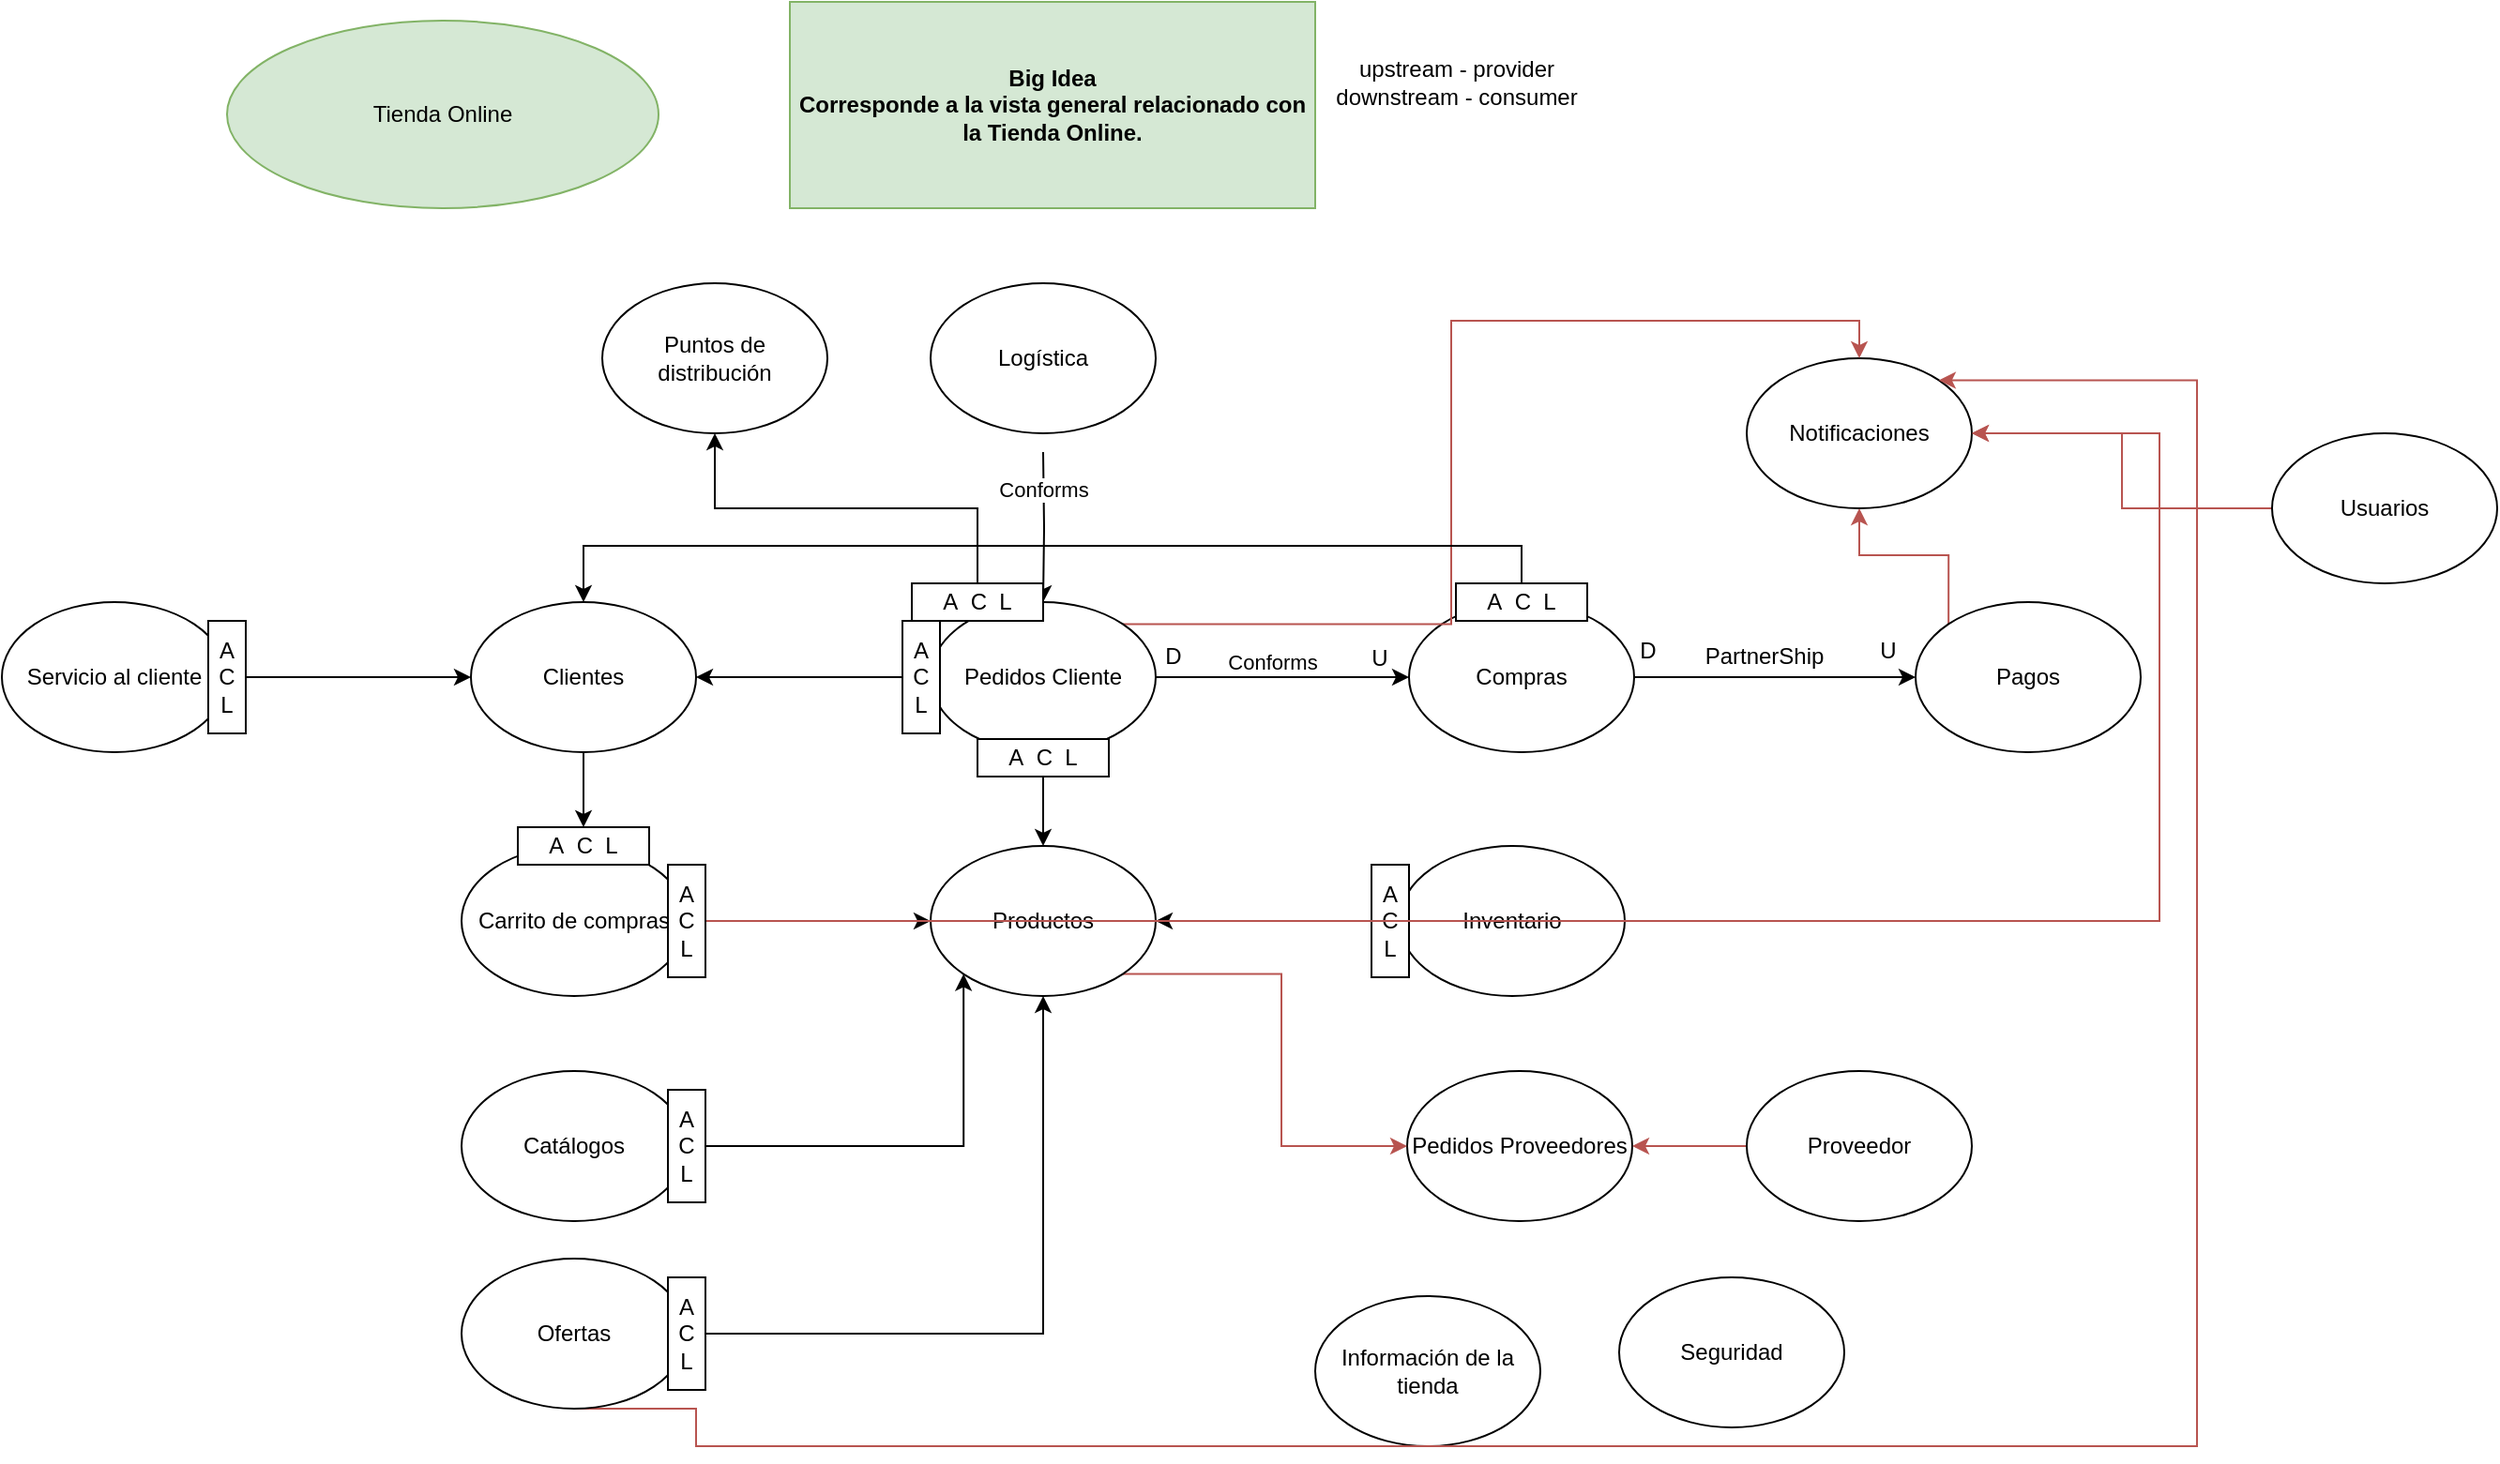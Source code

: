 <mxfile version="21.6.8" type="github" pages="7">
  <diagram name="Modelado estrategico" id="flNbDiV5V6uTlgTB446z">
    <mxGraphModel dx="1050" dy="534" grid="1" gridSize="10" guides="1" tooltips="1" connect="1" arrows="1" fold="1" page="1" pageScale="1" pageWidth="850" pageHeight="1100" math="0" shadow="0">
      <root>
        <mxCell id="0" />
        <mxCell id="1" parent="0" />
        <mxCell id="RbZA3ko83CKxGorL-d6X-1" value="Tienda Online" style="ellipse;whiteSpace=wrap;html=1;fillColor=#d5e8d4;strokeColor=#82b366;" parent="1" vertex="1">
          <mxGeometry x="140" y="30" width="230" height="100" as="geometry" />
        </mxCell>
        <mxCell id="RbZA3ko83CKxGorL-d6X-2" value="&lt;b&gt;Big Idea&lt;br&gt;Corresponde a la vista general relacionado con la Tienda Online.&lt;br&gt;&lt;/b&gt;" style="rounded=0;whiteSpace=wrap;html=1;fillColor=#d5e8d4;strokeColor=#82b366;" parent="1" vertex="1">
          <mxGeometry x="440" y="20" width="280" height="110" as="geometry" />
        </mxCell>
        <mxCell id="RbZA3ko83CKxGorL-d6X-3" value="Carrito de compras" style="ellipse;whiteSpace=wrap;html=1;" parent="1" vertex="1">
          <mxGeometry x="265" y="470" width="120" height="80" as="geometry" />
        </mxCell>
        <mxCell id="RbZA3ko83CKxGorL-d6X-4" value="Notificaciones" style="ellipse;whiteSpace=wrap;html=1;" parent="1" vertex="1">
          <mxGeometry x="950" y="210" width="120" height="80" as="geometry" />
        </mxCell>
        <mxCell id="RbZA3ko83CKxGorL-d6X-5" value="Servicio al cliente" style="ellipse;whiteSpace=wrap;html=1;" parent="1" vertex="1">
          <mxGeometry x="20" y="340" width="120" height="80" as="geometry" />
        </mxCell>
        <mxCell id="RbZA3ko83CKxGorL-d6X-6" value="Información de la tienda" style="ellipse;whiteSpace=wrap;html=1;" parent="1" vertex="1">
          <mxGeometry x="720" y="710" width="120" height="80" as="geometry" />
        </mxCell>
        <mxCell id="RbZA3ko83CKxGorL-d6X-36" style="edgeStyle=orthogonalEdgeStyle;rounded=0;orthogonalLoop=1;jettySize=auto;html=1;exitX=1;exitY=0.5;exitDx=0;exitDy=0;" parent="1" source="RbZA3ko83CKxGorL-d6X-7" target="RbZA3ko83CKxGorL-d6X-10" edge="1">
          <mxGeometry relative="1" as="geometry" />
        </mxCell>
        <mxCell id="RbZA3ko83CKxGorL-d6X-7" value="Compras" style="ellipse;whiteSpace=wrap;html=1;" parent="1" vertex="1">
          <mxGeometry x="770" y="340" width="120" height="80" as="geometry" />
        </mxCell>
        <mxCell id="h234wWG-kG2KsKS7X-5s-13" style="edgeStyle=orthogonalEdgeStyle;rounded=0;orthogonalLoop=1;jettySize=auto;html=1;exitX=0;exitY=0.5;exitDx=0;exitDy=0;entryX=1;entryY=0.5;entryDx=0;entryDy=0;fillColor=#f8cecc;strokeColor=#b85450;" parent="1" source="RbZA3ko83CKxGorL-d6X-8" target="RbZA3ko83CKxGorL-d6X-4" edge="1">
          <mxGeometry relative="1" as="geometry" />
        </mxCell>
        <mxCell id="RbZA3ko83CKxGorL-d6X-8" value="Usuarios" style="ellipse;whiteSpace=wrap;html=1;" parent="1" vertex="1">
          <mxGeometry x="1230" y="250" width="120" height="80" as="geometry" />
        </mxCell>
        <mxCell id="0g9PenK9ZGKUX59WlMcE-2" style="edgeStyle=orthogonalEdgeStyle;rounded=0;orthogonalLoop=1;jettySize=auto;html=1;exitX=0.5;exitY=1;exitDx=0;exitDy=0;entryX=0.5;entryY=0;entryDx=0;entryDy=0;" parent="1" source="RbZA3ko83CKxGorL-d6X-9" target="0g9PenK9ZGKUX59WlMcE-1" edge="1">
          <mxGeometry relative="1" as="geometry" />
        </mxCell>
        <mxCell id="RbZA3ko83CKxGorL-d6X-9" value="Clientes" style="ellipse;whiteSpace=wrap;html=1;" parent="1" vertex="1">
          <mxGeometry x="270" y="340" width="120" height="80" as="geometry" />
        </mxCell>
        <mxCell id="h234wWG-kG2KsKS7X-5s-4" style="edgeStyle=orthogonalEdgeStyle;rounded=0;orthogonalLoop=1;jettySize=auto;html=1;exitX=0;exitY=0;exitDx=0;exitDy=0;fillColor=#f8cecc;strokeColor=#b85450;" parent="1" source="RbZA3ko83CKxGorL-d6X-10" target="RbZA3ko83CKxGorL-d6X-4" edge="1">
          <mxGeometry relative="1" as="geometry" />
        </mxCell>
        <mxCell id="RbZA3ko83CKxGorL-d6X-10" value="Pagos" style="ellipse;whiteSpace=wrap;html=1;" parent="1" vertex="1">
          <mxGeometry x="1040" y="340" width="120" height="80" as="geometry" />
        </mxCell>
        <mxCell id="RbZA3ko83CKxGorL-d6X-33" style="edgeStyle=orthogonalEdgeStyle;rounded=0;orthogonalLoop=1;jettySize=auto;html=1;exitX=1;exitY=0.5;exitDx=0;exitDy=0;entryX=0;entryY=0.5;entryDx=0;entryDy=0;" parent="1" source="RbZA3ko83CKxGorL-d6X-11" target="RbZA3ko83CKxGorL-d6X-7" edge="1">
          <mxGeometry relative="1" as="geometry" />
        </mxCell>
        <mxCell id="RbZA3ko83CKxGorL-d6X-35" value="Conforms" style="edgeLabel;html=1;align=center;verticalAlign=middle;resizable=0;points=[];" parent="RbZA3ko83CKxGorL-d6X-33" vertex="1" connectable="0">
          <mxGeometry x="-0.322" y="5" relative="1" as="geometry">
            <mxPoint x="16" y="-3" as="offset" />
          </mxGeometry>
        </mxCell>
        <mxCell id="h234wWG-kG2KsKS7X-5s-2" style="edgeStyle=orthogonalEdgeStyle;rounded=0;orthogonalLoop=1;jettySize=auto;html=1;exitX=1;exitY=0;exitDx=0;exitDy=0;entryX=0.5;entryY=0;entryDx=0;entryDy=0;fillColor=#f8cecc;strokeColor=#b85450;" parent="1" source="RbZA3ko83CKxGorL-d6X-11" target="RbZA3ko83CKxGorL-d6X-4" edge="1">
          <mxGeometry relative="1" as="geometry" />
        </mxCell>
        <mxCell id="RbZA3ko83CKxGorL-d6X-11" value="Pedidos Cliente" style="ellipse;whiteSpace=wrap;html=1;" parent="1" vertex="1">
          <mxGeometry x="515" y="340" width="120" height="80" as="geometry" />
        </mxCell>
        <mxCell id="RbZA3ko83CKxGorL-d6X-13" value="Pedidos Proveedores" style="ellipse;whiteSpace=wrap;html=1;" parent="1" vertex="1">
          <mxGeometry x="769" y="590" width="120" height="80" as="geometry" />
        </mxCell>
        <mxCell id="h234wWG-kG2KsKS7X-5s-9" style="edgeStyle=orthogonalEdgeStyle;rounded=0;orthogonalLoop=1;jettySize=auto;html=1;exitX=1;exitY=1;exitDx=0;exitDy=0;entryX=0;entryY=0.5;entryDx=0;entryDy=0;fillColor=#f8cecc;strokeColor=#b85450;" parent="1" source="RbZA3ko83CKxGorL-d6X-14" target="RbZA3ko83CKxGorL-d6X-13" edge="1">
          <mxGeometry relative="1" as="geometry" />
        </mxCell>
        <mxCell id="RbZA3ko83CKxGorL-d6X-14" value="Productos" style="ellipse;whiteSpace=wrap;html=1;" parent="1" vertex="1">
          <mxGeometry x="515" y="470" width="120" height="80" as="geometry" />
        </mxCell>
        <mxCell id="RbZA3ko83CKxGorL-d6X-15" value="Inventario" style="ellipse;whiteSpace=wrap;html=1;" parent="1" vertex="1">
          <mxGeometry x="765" y="470" width="120" height="80" as="geometry" />
        </mxCell>
        <mxCell id="RbZA3ko83CKxGorL-d6X-16" value="Catálogos" style="ellipse;whiteSpace=wrap;html=1;" parent="1" vertex="1">
          <mxGeometry x="265" y="590" width="120" height="80" as="geometry" />
        </mxCell>
        <mxCell id="h234wWG-kG2KsKS7X-5s-5" style="edgeStyle=orthogonalEdgeStyle;rounded=0;orthogonalLoop=1;jettySize=auto;html=1;exitX=0.5;exitY=1;exitDx=0;exitDy=0;entryX=1;entryY=0;entryDx=0;entryDy=0;fillColor=#f8cecc;strokeColor=#b85450;" parent="1" source="RbZA3ko83CKxGorL-d6X-17" target="RbZA3ko83CKxGorL-d6X-4" edge="1">
          <mxGeometry relative="1" as="geometry">
            <Array as="points">
              <mxPoint x="390" y="790" />
              <mxPoint x="1190" y="790" />
              <mxPoint x="1190" y="222" />
            </Array>
          </mxGeometry>
        </mxCell>
        <mxCell id="RbZA3ko83CKxGorL-d6X-17" value="Ofertas" style="ellipse;whiteSpace=wrap;html=1;" parent="1" vertex="1">
          <mxGeometry x="265" y="690" width="120" height="80" as="geometry" />
        </mxCell>
        <mxCell id="RbZA3ko83CKxGorL-d6X-18" value="Seguridad" style="ellipse;whiteSpace=wrap;html=1;" parent="1" vertex="1">
          <mxGeometry x="882" y="700" width="120" height="80" as="geometry" />
        </mxCell>
        <mxCell id="RbZA3ko83CKxGorL-d6X-19" value="Logística" style="ellipse;whiteSpace=wrap;html=1;" parent="1" vertex="1">
          <mxGeometry x="515" y="170" width="120" height="80" as="geometry" />
        </mxCell>
        <mxCell id="RbZA3ko83CKxGorL-d6X-22" style="edgeStyle=orthogonalEdgeStyle;rounded=0;orthogonalLoop=1;jettySize=auto;html=1;exitX=1;exitY=0.5;exitDx=0;exitDy=0;entryX=0;entryY=1;entryDx=0;entryDy=0;" parent="1" source="RbZA3ko83CKxGorL-d6X-21" target="RbZA3ko83CKxGorL-d6X-14" edge="1">
          <mxGeometry relative="1" as="geometry">
            <mxPoint x="470" y="630" as="targetPoint" />
          </mxGeometry>
        </mxCell>
        <mxCell id="RbZA3ko83CKxGorL-d6X-21" value="A&lt;br&gt;C&lt;br&gt;L" style="rounded=0;whiteSpace=wrap;html=1;" parent="1" vertex="1">
          <mxGeometry x="375" y="600" width="20" height="60" as="geometry" />
        </mxCell>
        <mxCell id="RbZA3ko83CKxGorL-d6X-26" style="edgeStyle=orthogonalEdgeStyle;rounded=0;orthogonalLoop=1;jettySize=auto;html=1;exitX=1;exitY=0.5;exitDx=0;exitDy=0;entryX=0.5;entryY=1;entryDx=0;entryDy=0;" parent="1" source="RbZA3ko83CKxGorL-d6X-23" target="RbZA3ko83CKxGorL-d6X-14" edge="1">
          <mxGeometry relative="1" as="geometry" />
        </mxCell>
        <mxCell id="RbZA3ko83CKxGorL-d6X-23" value="A&lt;br&gt;C&lt;br&gt;L" style="rounded=0;whiteSpace=wrap;html=1;" parent="1" vertex="1">
          <mxGeometry x="375" y="700" width="20" height="60" as="geometry" />
        </mxCell>
        <mxCell id="RbZA3ko83CKxGorL-d6X-28" style="edgeStyle=orthogonalEdgeStyle;rounded=0;orthogonalLoop=1;jettySize=auto;html=1;exitX=0;exitY=0.5;exitDx=0;exitDy=0;entryX=1;entryY=0.5;entryDx=0;entryDy=0;" parent="1" source="RbZA3ko83CKxGorL-d6X-27" target="RbZA3ko83CKxGorL-d6X-14" edge="1">
          <mxGeometry relative="1" as="geometry" />
        </mxCell>
        <mxCell id="RbZA3ko83CKxGorL-d6X-27" value="A&lt;br&gt;C&lt;br&gt;L" style="rounded=0;whiteSpace=wrap;html=1;" parent="1" vertex="1">
          <mxGeometry x="750" y="480" width="20" height="60" as="geometry" />
        </mxCell>
        <mxCell id="RbZA3ko83CKxGorL-d6X-30" style="edgeStyle=orthogonalEdgeStyle;rounded=0;orthogonalLoop=1;jettySize=auto;html=1;exitX=1;exitY=0.5;exitDx=0;exitDy=0;entryX=0;entryY=0.5;entryDx=0;entryDy=0;" parent="1" source="RbZA3ko83CKxGorL-d6X-29" target="RbZA3ko83CKxGorL-d6X-14" edge="1">
          <mxGeometry relative="1" as="geometry" />
        </mxCell>
        <mxCell id="h234wWG-kG2KsKS7X-5s-1" style="edgeStyle=orthogonalEdgeStyle;rounded=0;orthogonalLoop=1;jettySize=auto;html=1;exitX=1;exitY=0.5;exitDx=0;exitDy=0;entryX=1;entryY=0.5;entryDx=0;entryDy=0;fillColor=#f8cecc;strokeColor=#b85450;" parent="1" source="RbZA3ko83CKxGorL-d6X-29" target="RbZA3ko83CKxGorL-d6X-4" edge="1">
          <mxGeometry relative="1" as="geometry">
            <Array as="points">
              <mxPoint x="1170" y="510" />
              <mxPoint x="1170" y="250" />
            </Array>
          </mxGeometry>
        </mxCell>
        <mxCell id="RbZA3ko83CKxGorL-d6X-29" value="A&lt;br&gt;C&lt;br&gt;L" style="rounded=0;whiteSpace=wrap;html=1;" parent="1" vertex="1">
          <mxGeometry x="375" y="480" width="20" height="60" as="geometry" />
        </mxCell>
        <mxCell id="RbZA3ko83CKxGorL-d6X-32" style="edgeStyle=orthogonalEdgeStyle;rounded=0;orthogonalLoop=1;jettySize=auto;html=1;exitX=0.5;exitY=1;exitDx=0;exitDy=0;" parent="1" source="RbZA3ko83CKxGorL-d6X-31" target="RbZA3ko83CKxGorL-d6X-14" edge="1">
          <mxGeometry relative="1" as="geometry" />
        </mxCell>
        <mxCell id="RbZA3ko83CKxGorL-d6X-31" value="A&amp;nbsp; C&amp;nbsp; L" style="rounded=0;whiteSpace=wrap;html=1;" parent="1" vertex="1">
          <mxGeometry x="540" y="413" width="70" height="20" as="geometry" />
        </mxCell>
        <mxCell id="RbZA3ko83CKxGorL-d6X-34" value="Puntos de distribución" style="ellipse;whiteSpace=wrap;html=1;" parent="1" vertex="1">
          <mxGeometry x="340" y="170" width="120" height="80" as="geometry" />
        </mxCell>
        <mxCell id="RbZA3ko83CKxGorL-d6X-37" value="PartnerShip" style="text;html=1;align=center;verticalAlign=middle;resizable=0;points=[];autosize=1;strokeColor=none;fillColor=none;" parent="1" vertex="1">
          <mxGeometry x="914" y="354" width="90" height="30" as="geometry" />
        </mxCell>
        <mxCell id="RbZA3ko83CKxGorL-d6X-38" value="upstream - provider&lt;br&gt;downstream - consumer" style="text;html=1;align=center;verticalAlign=middle;resizable=0;points=[];autosize=1;strokeColor=none;fillColor=none;" parent="1" vertex="1">
          <mxGeometry x="720" y="43" width="150" height="40" as="geometry" />
        </mxCell>
        <mxCell id="RbZA3ko83CKxGorL-d6X-39" value="D" style="text;html=1;align=center;verticalAlign=middle;resizable=0;points=[];autosize=1;strokeColor=none;fillColor=none;" parent="1" vertex="1">
          <mxGeometry x="629" y="354" width="30" height="30" as="geometry" />
        </mxCell>
        <mxCell id="RbZA3ko83CKxGorL-d6X-40" value="U" style="text;html=1;align=center;verticalAlign=middle;resizable=0;points=[];autosize=1;strokeColor=none;fillColor=none;" parent="1" vertex="1">
          <mxGeometry x="739" y="355" width="30" height="30" as="geometry" />
        </mxCell>
        <mxCell id="RbZA3ko83CKxGorL-d6X-41" value="D" style="text;html=1;align=center;verticalAlign=middle;resizable=0;points=[];autosize=1;strokeColor=none;fillColor=none;" parent="1" vertex="1">
          <mxGeometry x="882" y="351" width="30" height="30" as="geometry" />
        </mxCell>
        <mxCell id="RbZA3ko83CKxGorL-d6X-42" value="U" style="text;html=1;align=center;verticalAlign=middle;resizable=0;points=[];autosize=1;strokeColor=none;fillColor=none;" parent="1" vertex="1">
          <mxGeometry x="1010" y="351" width="30" height="30" as="geometry" />
        </mxCell>
        <mxCell id="RbZA3ko83CKxGorL-d6X-44" style="edgeStyle=orthogonalEdgeStyle;rounded=0;orthogonalLoop=1;jettySize=auto;html=1;exitX=0;exitY=0.5;exitDx=0;exitDy=0;entryX=1;entryY=0.5;entryDx=0;entryDy=0;" parent="1" source="RbZA3ko83CKxGorL-d6X-43" target="RbZA3ko83CKxGorL-d6X-9" edge="1">
          <mxGeometry relative="1" as="geometry" />
        </mxCell>
        <mxCell id="RbZA3ko83CKxGorL-d6X-43" value="A&lt;br&gt;C&lt;br&gt;L" style="rounded=0;whiteSpace=wrap;html=1;" parent="1" vertex="1">
          <mxGeometry x="500" y="350" width="20" height="60" as="geometry" />
        </mxCell>
        <mxCell id="RbZA3ko83CKxGorL-d6X-46" style="edgeStyle=orthogonalEdgeStyle;rounded=0;orthogonalLoop=1;jettySize=auto;html=1;exitX=0.5;exitY=0;exitDx=0;exitDy=0;entryX=0.5;entryY=0;entryDx=0;entryDy=0;" parent="1" source="RbZA3ko83CKxGorL-d6X-45" target="RbZA3ko83CKxGorL-d6X-9" edge="1">
          <mxGeometry relative="1" as="geometry" />
        </mxCell>
        <mxCell id="RbZA3ko83CKxGorL-d6X-45" value="A&amp;nbsp; C&amp;nbsp; L" style="rounded=0;whiteSpace=wrap;html=1;" parent="1" vertex="1">
          <mxGeometry x="795" y="330" width="70" height="20" as="geometry" />
        </mxCell>
        <mxCell id="RbZA3ko83CKxGorL-d6X-53" style="edgeStyle=orthogonalEdgeStyle;rounded=0;orthogonalLoop=1;jettySize=auto;html=1;exitX=1;exitY=0.5;exitDx=0;exitDy=0;" parent="1" source="RbZA3ko83CKxGorL-d6X-52" target="RbZA3ko83CKxGorL-d6X-9" edge="1">
          <mxGeometry relative="1" as="geometry" />
        </mxCell>
        <mxCell id="RbZA3ko83CKxGorL-d6X-52" value="A&lt;br&gt;C&lt;br&gt;L" style="rounded=0;whiteSpace=wrap;html=1;" parent="1" vertex="1">
          <mxGeometry x="130" y="350" width="20" height="60" as="geometry" />
        </mxCell>
        <mxCell id="RbZA3ko83CKxGorL-d6X-55" style="edgeStyle=orthogonalEdgeStyle;rounded=0;orthogonalLoop=1;jettySize=auto;html=1;exitX=0.5;exitY=1;exitDx=0;exitDy=0;entryX=0.5;entryY=0;entryDx=0;entryDy=0;" parent="1" target="RbZA3ko83CKxGorL-d6X-11" edge="1">
          <mxGeometry relative="1" as="geometry">
            <mxPoint x="575" y="260.0" as="sourcePoint" />
          </mxGeometry>
        </mxCell>
        <mxCell id="RbZA3ko83CKxGorL-d6X-58" value="Conforms" style="edgeLabel;html=1;align=center;verticalAlign=middle;resizable=0;points=[];" parent="1" vertex="1" connectable="0">
          <mxGeometry x="575" y="280" as="geometry" />
        </mxCell>
        <mxCell id="RbZA3ko83CKxGorL-d6X-60" style="edgeStyle=orthogonalEdgeStyle;rounded=0;orthogonalLoop=1;jettySize=auto;html=1;exitX=0.5;exitY=0;exitDx=0;exitDy=0;entryX=0.5;entryY=1;entryDx=0;entryDy=0;" parent="1" source="RbZA3ko83CKxGorL-d6X-59" target="RbZA3ko83CKxGorL-d6X-34" edge="1">
          <mxGeometry relative="1" as="geometry" />
        </mxCell>
        <mxCell id="RbZA3ko83CKxGorL-d6X-59" value="A&amp;nbsp; C&amp;nbsp; L" style="rounded=0;whiteSpace=wrap;html=1;" parent="1" vertex="1">
          <mxGeometry x="505" y="330" width="70" height="20" as="geometry" />
        </mxCell>
        <mxCell id="h234wWG-kG2KsKS7X-5s-12" value="" style="edgeStyle=orthogonalEdgeStyle;rounded=0;orthogonalLoop=1;jettySize=auto;html=1;fillColor=#f8cecc;strokeColor=#b85450;" parent="1" source="h234wWG-kG2KsKS7X-5s-8" target="RbZA3ko83CKxGorL-d6X-13" edge="1">
          <mxGeometry relative="1" as="geometry" />
        </mxCell>
        <mxCell id="h234wWG-kG2KsKS7X-5s-8" value="Proveedor" style="ellipse;whiteSpace=wrap;html=1;" parent="1" vertex="1">
          <mxGeometry x="950" y="590" width="120" height="80" as="geometry" />
        </mxCell>
        <mxCell id="0g9PenK9ZGKUX59WlMcE-1" value="A&amp;nbsp; C&amp;nbsp; L" style="rounded=0;whiteSpace=wrap;html=1;" parent="1" vertex="1">
          <mxGeometry x="295" y="460" width="70" height="20" as="geometry" />
        </mxCell>
      </root>
    </mxGraphModel>
  </diagram>
  <diagram id="DFVG8-ijzhwW2Y-Y1Jel" name="Contexto Clientes (Modelo dominio clientes)">
    <mxGraphModel dx="1290" dy="534" grid="1" gridSize="10" guides="1" tooltips="1" connect="1" arrows="1" fold="1" page="1" pageScale="1" pageWidth="850" pageHeight="1100" math="0" shadow="0">
      <root>
        <mxCell id="0" />
        <mxCell id="1" parent="0" />
        <mxCell id="BIQeDoIDryCZM2HBSt0U-2" value="Cliente" style="rounded=0;whiteSpace=wrap;html=1;" parent="1" vertex="1">
          <mxGeometry x="535" y="230" width="120" height="60" as="geometry" />
        </mxCell>
        <mxCell id="BIQeDoIDryCZM2HBSt0U-3" value="TipoIdentificacion" style="rounded=0;whiteSpace=wrap;html=1;" parent="1" vertex="1">
          <mxGeometry x="535" y="50" width="120" height="60" as="geometry" />
        </mxCell>
        <mxCell id="BIQeDoIDryCZM2HBSt0U-5" value="" style="endArrow=none;html=1;rounded=0;entryX=0.5;entryY=1;entryDx=0;entryDy=0;exitX=0.5;exitY=0;exitDx=0;exitDy=0;" parent="1" source="BIQeDoIDryCZM2HBSt0U-2" target="BIQeDoIDryCZM2HBSt0U-3" edge="1">
          <mxGeometry width="50" height="50" relative="1" as="geometry">
            <mxPoint x="570" y="300" as="sourcePoint" />
            <mxPoint x="620" y="250" as="targetPoint" />
          </mxGeometry>
        </mxCell>
        <mxCell id="BIQeDoIDryCZM2HBSt0U-6" value="" style="endArrow=classic;html=1;rounded=0;" parent="1" edge="1">
          <mxGeometry width="50" height="50" relative="1" as="geometry">
            <mxPoint x="550" y="150" as="sourcePoint" />
            <mxPoint x="550" y="180" as="targetPoint" />
          </mxGeometry>
        </mxCell>
        <mxCell id="BIQeDoIDryCZM2HBSt0U-7" value="está" style="text;html=1;align=center;verticalAlign=middle;resizable=0;points=[];autosize=1;strokeColor=none;fillColor=none;" parent="1" vertex="1">
          <mxGeometry x="525" y="176" width="50" height="30" as="geometry" />
        </mxCell>
        <mxCell id="BIQeDoIDryCZM2HBSt0U-11" value="" style="endArrow=classic;html=1;rounded=0;" parent="1" edge="1">
          <mxGeometry width="50" height="50" relative="1" as="geometry">
            <mxPoint x="620" y="176" as="sourcePoint" />
            <mxPoint x="620" y="146" as="targetPoint" />
          </mxGeometry>
        </mxCell>
        <mxCell id="BIQeDoIDryCZM2HBSt0U-13" value="Tiene" style="text;html=1;align=center;verticalAlign=middle;resizable=0;points=[];autosize=1;strokeColor=none;fillColor=none;" parent="1" vertex="1">
          <mxGeometry x="595" y="176" width="50" height="30" as="geometry" />
        </mxCell>
        <mxCell id="BIQeDoIDryCZM2HBSt0U-14" value="&lt;font style=&quot;font-size: 14px;&quot;&gt;0...*&lt;/font&gt;" style="text;html=1;align=center;verticalAlign=middle;resizable=0;points=[];autosize=1;strokeColor=none;fillColor=none;" parent="1" vertex="1">
          <mxGeometry x="549" y="206" width="50" height="30" as="geometry" />
        </mxCell>
        <mxCell id="BIQeDoIDryCZM2HBSt0U-15" value="&lt;font style=&quot;font-size: 14px;&quot;&gt;1&lt;/font&gt;" style="text;html=1;align=center;verticalAlign=middle;resizable=0;points=[];autosize=1;strokeColor=none;fillColor=none;" parent="1" vertex="1">
          <mxGeometry x="595" y="108" width="30" height="30" as="geometry" />
        </mxCell>
        <mxCell id="EFzE8TT-wfRA_M-12pq5-1" value="Direccion" style="rounded=0;whiteSpace=wrap;html=1;" parent="1" vertex="1">
          <mxGeometry x="290" y="230" width="120" height="60" as="geometry" />
        </mxCell>
        <mxCell id="EFzE8TT-wfRA_M-12pq5-2" value="" style="endArrow=none;html=1;rounded=0;entryX=1;entryY=0.5;entryDx=0;entryDy=0;exitX=0;exitY=0.5;exitDx=0;exitDy=0;" parent="1" source="BIQeDoIDryCZM2HBSt0U-2" target="EFzE8TT-wfRA_M-12pq5-1" edge="1">
          <mxGeometry width="50" height="50" relative="1" as="geometry">
            <mxPoint x="530" y="260" as="sourcePoint" />
            <mxPoint x="450" y="200" as="targetPoint" />
          </mxGeometry>
        </mxCell>
        <mxCell id="EFzE8TT-wfRA_M-12pq5-4" value="Tiene" style="text;html=1;align=center;verticalAlign=middle;resizable=0;points=[];autosize=1;strokeColor=none;fillColor=none;" parent="1" vertex="1">
          <mxGeometry x="450" y="230" width="50" height="30" as="geometry" />
        </mxCell>
        <mxCell id="EFzE8TT-wfRA_M-12pq5-5" value="" style="endArrow=classic;html=1;rounded=0;entryX=0.32;entryY=-0.133;entryDx=0;entryDy=0;entryPerimeter=0;" parent="1" edge="1">
          <mxGeometry width="50" height="50" relative="1" as="geometry">
            <mxPoint x="491" y="229" as="sourcePoint" />
            <mxPoint x="456" y="229.01" as="targetPoint" />
          </mxGeometry>
        </mxCell>
        <mxCell id="EFzE8TT-wfRA_M-12pq5-6" value="&lt;font style=&quot;font-size: 14px;&quot;&gt;1...*&lt;/font&gt;" style="text;html=1;align=center;verticalAlign=middle;resizable=0;points=[];autosize=1;strokeColor=none;fillColor=none;" parent="1" vertex="1">
          <mxGeometry x="404" y="233" width="50" height="30" as="geometry" />
        </mxCell>
        <mxCell id="EFzE8TT-wfRA_M-12pq5-7" value="pertenece" style="text;html=1;align=center;verticalAlign=middle;resizable=0;points=[];autosize=1;strokeColor=none;fillColor=none;" parent="1" vertex="1">
          <mxGeometry x="435" y="260" width="80" height="30" as="geometry" />
        </mxCell>
        <mxCell id="EFzE8TT-wfRA_M-12pq5-8" value="&lt;font style=&quot;font-size: 14px;&quot;&gt;1&lt;/font&gt;" style="text;html=1;align=center;verticalAlign=middle;resizable=0;points=[];autosize=1;strokeColor=none;fillColor=none;" parent="1" vertex="1">
          <mxGeometry x="510" y="260" width="30" height="30" as="geometry" />
        </mxCell>
        <mxCell id="EFzE8TT-wfRA_M-12pq5-9" value="" style="endArrow=classic;html=1;rounded=0;" parent="1" edge="1">
          <mxGeometry width="50" height="50" relative="1" as="geometry">
            <mxPoint x="457.5" y="290" as="sourcePoint" />
            <mxPoint x="492.5" y="290" as="targetPoint" />
          </mxGeometry>
        </mxCell>
        <mxCell id="EFzE8TT-wfRA_M-12pq5-11" style="edgeStyle=orthogonalEdgeStyle;rounded=0;orthogonalLoop=1;jettySize=auto;html=1;exitX=1;exitY=0.5;exitDx=0;exitDy=0;" parent="1" source="EFzE8TT-wfRA_M-12pq5-10" target="EFzE8TT-wfRA_M-12pq5-1" edge="1">
          <mxGeometry relative="1" as="geometry" />
        </mxCell>
        <mxCell id="EFzE8TT-wfRA_M-12pq5-10" value="Zona" style="rounded=0;whiteSpace=wrap;html=1;fillColor=#f8cecc;strokeColor=#b85450;" parent="1" vertex="1">
          <mxGeometry x="60" y="230" width="120" height="60" as="geometry" />
        </mxCell>
        <mxCell id="EFzE8TT-wfRA_M-12pq5-12" value="está" style="text;html=1;align=center;verticalAlign=middle;resizable=0;points=[];autosize=1;strokeColor=none;fillColor=none;" parent="1" vertex="1">
          <mxGeometry x="208" y="229" width="50" height="30" as="geometry" />
        </mxCell>
        <mxCell id="EFzE8TT-wfRA_M-12pq5-13" value="" style="endArrow=classic;html=1;rounded=0;entryX=0.32;entryY=-0.133;entryDx=0;entryDy=0;entryPerimeter=0;" parent="1" edge="1">
          <mxGeometry width="50" height="50" relative="1" as="geometry">
            <mxPoint x="250.5" y="229" as="sourcePoint" />
            <mxPoint x="215.5" y="229.01" as="targetPoint" />
          </mxGeometry>
        </mxCell>
        <mxCell id="EFzE8TT-wfRA_M-12pq5-14" value="&lt;font style=&quot;font-size: 14px;&quot;&gt;1&lt;/font&gt;" style="text;html=1;align=center;verticalAlign=middle;resizable=0;points=[];autosize=1;strokeColor=none;fillColor=none;" parent="1" vertex="1">
          <mxGeometry x="178" y="232" width="30" height="30" as="geometry" />
        </mxCell>
        <mxCell id="EFzE8TT-wfRA_M-12pq5-15" value="hay" style="text;html=1;align=center;verticalAlign=middle;resizable=0;points=[];autosize=1;strokeColor=none;fillColor=none;" parent="1" vertex="1">
          <mxGeometry x="211" y="259" width="40" height="30" as="geometry" />
        </mxCell>
        <mxCell id="EFzE8TT-wfRA_M-12pq5-16" value="&lt;font style=&quot;font-size: 14px;&quot;&gt;1&lt;/font&gt;" style="text;html=1;align=center;verticalAlign=middle;resizable=0;points=[];autosize=1;strokeColor=none;fillColor=none;" parent="1" vertex="1">
          <mxGeometry x="286" y="260" width="30" height="30" as="geometry" />
        </mxCell>
        <mxCell id="EFzE8TT-wfRA_M-12pq5-17" value="" style="endArrow=classic;html=1;rounded=0;" parent="1" edge="1">
          <mxGeometry width="50" height="50" relative="1" as="geometry">
            <mxPoint x="215.5" y="288" as="sourcePoint" />
            <mxPoint x="250.5" y="288" as="targetPoint" />
          </mxGeometry>
        </mxCell>
        <mxCell id="EFzE8TT-wfRA_M-12pq5-18" value="&lt;font style=&quot;font-size: 14px;&quot;&gt;0...*&lt;/font&gt;" style="text;html=1;align=center;verticalAlign=middle;resizable=0;points=[];autosize=1;strokeColor=none;fillColor=none;" parent="1" vertex="1">
          <mxGeometry x="246" y="270" width="50" height="30" as="geometry" />
        </mxCell>
      </root>
    </mxGraphModel>
  </diagram>
  <diagram id="coF5s5MtEEob5sCdU4ki" name="Contexto Productos (Modelo dominio productos)">
    <mxGraphModel dx="1050" dy="534" grid="1" gridSize="10" guides="1" tooltips="1" connect="1" arrows="1" fold="1" page="1" pageScale="1" pageWidth="850" pageHeight="1100" math="0" shadow="0">
      <root>
        <mxCell id="0" />
        <mxCell id="1" parent="0" />
        <mxCell id="mXHMxdcIIoxZ_7jarQG9-2" value="Producto" style="rounded=0;whiteSpace=wrap;html=1;" parent="1" vertex="1">
          <mxGeometry x="485" y="189" width="120" height="60" as="geometry" />
        </mxCell>
        <mxCell id="mXHMxdcIIoxZ_7jarQG9-3" value="Producto Marca" style="rounded=0;whiteSpace=wrap;html=1;" parent="1" vertex="1">
          <mxGeometry x="245" y="189" width="120" height="60" as="geometry" />
        </mxCell>
        <mxCell id="mXHMxdcIIoxZ_7jarQG9-4" value="Marca" style="rounded=0;whiteSpace=wrap;html=1;" parent="1" vertex="1">
          <mxGeometry y="189" width="120" height="60" as="geometry" />
        </mxCell>
        <mxCell id="mXHMxdcIIoxZ_7jarQG9-5" value="" style="endArrow=none;html=1;rounded=0;exitX=1;exitY=0.5;exitDx=0;exitDy=0;entryX=0;entryY=0.5;entryDx=0;entryDy=0;" parent="1" source="mXHMxdcIIoxZ_7jarQG9-3" target="mXHMxdcIIoxZ_7jarQG9-2" edge="1">
          <mxGeometry width="50" height="50" relative="1" as="geometry">
            <mxPoint x="435" y="299" as="sourcePoint" />
            <mxPoint x="485" y="249" as="targetPoint" />
          </mxGeometry>
        </mxCell>
        <mxCell id="mXHMxdcIIoxZ_7jarQG9-6" value="pertenece" style="text;html=1;align=center;verticalAlign=middle;resizable=0;points=[];autosize=1;strokeColor=none;fillColor=none;" parent="1" vertex="1">
          <mxGeometry x="385" y="219" width="80" height="30" as="geometry" />
        </mxCell>
        <mxCell id="mXHMxdcIIoxZ_7jarQG9-7" value="" style="endArrow=classic;html=1;rounded=0;" parent="1" edge="1">
          <mxGeometry width="50" height="50" relative="1" as="geometry">
            <mxPoint x="400" y="249" as="sourcePoint" />
            <mxPoint x="450" y="249" as="targetPoint" />
          </mxGeometry>
        </mxCell>
        <mxCell id="mXHMxdcIIoxZ_7jarQG9-8" value="1" style="text;html=1;align=center;verticalAlign=middle;resizable=0;points=[];autosize=1;strokeColor=none;fillColor=none;" parent="1" vertex="1">
          <mxGeometry x="458" y="221.7" width="30" height="30" as="geometry" />
        </mxCell>
        <mxCell id="mXHMxdcIIoxZ_7jarQG9-9" value="existen" style="text;html=1;align=center;verticalAlign=middle;resizable=0;points=[];autosize=1;strokeColor=none;fillColor=none;" parent="1" vertex="1">
          <mxGeometry x="395" y="189" width="60" height="30" as="geometry" />
        </mxCell>
        <mxCell id="mXHMxdcIIoxZ_7jarQG9-10" value="" style="endArrow=classic;html=1;rounded=0;entryX=0.167;entryY=-0.08;entryDx=0;entryDy=0;entryPerimeter=0;" parent="1" target="mXHMxdcIIoxZ_7jarQG9-9" edge="1">
          <mxGeometry width="50" height="50" relative="1" as="geometry">
            <mxPoint x="455" y="187" as="sourcePoint" />
            <mxPoint x="490" y="189" as="targetPoint" />
          </mxGeometry>
        </mxCell>
        <mxCell id="mXHMxdcIIoxZ_7jarQG9-11" value="0...*" style="text;html=1;align=center;verticalAlign=middle;resizable=0;points=[];autosize=1;strokeColor=none;fillColor=none;" parent="1" vertex="1">
          <mxGeometry x="361" y="191" width="40" height="30" as="geometry" />
        </mxCell>
        <mxCell id="mXHMxdcIIoxZ_7jarQG9-12" value="existe" style="text;html=1;align=center;verticalAlign=middle;resizable=0;points=[];autosize=1;strokeColor=none;fillColor=none;" parent="1" vertex="1">
          <mxGeometry x="159" y="219.7" width="50" height="30" as="geometry" />
        </mxCell>
        <mxCell id="mXHMxdcIIoxZ_7jarQG9-13" value="" style="endArrow=classic;html=1;rounded=0;" parent="1" edge="1">
          <mxGeometry width="50" height="50" relative="1" as="geometry">
            <mxPoint x="159" y="249.7" as="sourcePoint" />
            <mxPoint x="209" y="249.7" as="targetPoint" />
          </mxGeometry>
        </mxCell>
        <mxCell id="mXHMxdcIIoxZ_7jarQG9-14" value="0...*" style="text;html=1;align=center;verticalAlign=middle;resizable=0;points=[];autosize=1;strokeColor=none;fillColor=none;" parent="1" vertex="1">
          <mxGeometry x="209" y="219" width="40" height="30" as="geometry" />
        </mxCell>
        <mxCell id="mXHMxdcIIoxZ_7jarQG9-15" value="pertenece" style="text;html=1;align=center;verticalAlign=middle;resizable=0;points=[];autosize=1;strokeColor=none;fillColor=none;" parent="1" vertex="1">
          <mxGeometry x="144" y="189.7" width="80" height="30" as="geometry" />
        </mxCell>
        <mxCell id="mXHMxdcIIoxZ_7jarQG9-16" value="" style="endArrow=classic;html=1;rounded=0;entryX=0.167;entryY=-0.08;entryDx=0;entryDy=0;entryPerimeter=0;" parent="1" target="mXHMxdcIIoxZ_7jarQG9-15" edge="1">
          <mxGeometry width="50" height="50" relative="1" as="geometry">
            <mxPoint x="214" y="187.7" as="sourcePoint" />
            <mxPoint x="249" y="189.7" as="targetPoint" />
          </mxGeometry>
        </mxCell>
        <mxCell id="mXHMxdcIIoxZ_7jarQG9-17" value="1" style="text;html=1;align=center;verticalAlign=middle;resizable=0;points=[];autosize=1;strokeColor=none;fillColor=none;" parent="1" vertex="1">
          <mxGeometry x="120" y="189" width="30" height="30" as="geometry" />
        </mxCell>
        <mxCell id="mXHMxdcIIoxZ_7jarQG9-18" value="" style="endArrow=none;html=1;rounded=0;exitX=1;exitY=0.5;exitDx=0;exitDy=0;entryX=0;entryY=0.5;entryDx=0;entryDy=0;" parent="1" target="mXHMxdcIIoxZ_7jarQG9-3" edge="1">
          <mxGeometry width="50" height="50" relative="1" as="geometry">
            <mxPoint x="120" y="219.7" as="sourcePoint" />
            <mxPoint x="240" y="219.7" as="targetPoint" />
          </mxGeometry>
        </mxCell>
        <mxCell id="0m5iVz_hYvQFK18Z6G5f-13" style="edgeStyle=orthogonalEdgeStyle;rounded=0;orthogonalLoop=1;jettySize=auto;html=1;exitX=0.5;exitY=1;exitDx=0;exitDy=0;entryX=0;entryY=0.5;entryDx=0;entryDy=0;" parent="1" source="mXHMxdcIIoxZ_7jarQG9-19" target="mXHMxdcIIoxZ_7jarQG9-28" edge="1">
          <mxGeometry relative="1" as="geometry" />
        </mxCell>
        <mxCell id="mXHMxdcIIoxZ_7jarQG9-19" value="Referencia Producto" style="rounded=0;whiteSpace=wrap;html=1;" parent="1" vertex="1">
          <mxGeometry x="245" y="330" width="120" height="60" as="geometry" />
        </mxCell>
        <mxCell id="mXHMxdcIIoxZ_7jarQG9-20" value="" style="endArrow=none;html=1;rounded=0;exitX=0.5;exitY=0;exitDx=0;exitDy=0;entryX=0.5;entryY=1;entryDx=0;entryDy=0;" parent="1" source="mXHMxdcIIoxZ_7jarQG9-19" target="mXHMxdcIIoxZ_7jarQG9-3" edge="1">
          <mxGeometry width="50" height="50" relative="1" as="geometry">
            <mxPoint x="400" y="300" as="sourcePoint" />
            <mxPoint x="450" y="250" as="targetPoint" />
          </mxGeometry>
        </mxCell>
        <mxCell id="mXHMxdcIIoxZ_7jarQG9-21" value="pertenece" style="text;html=1;align=center;verticalAlign=middle;resizable=0;points=[];autosize=1;strokeColor=none;fillColor=none;" parent="1" vertex="1">
          <mxGeometry x="305" y="278" width="80" height="30" as="geometry" />
        </mxCell>
        <mxCell id="mXHMxdcIIoxZ_7jarQG9-22" value="1" style="text;html=1;align=center;verticalAlign=middle;resizable=0;points=[];autosize=1;strokeColor=none;fillColor=none;" parent="1" vertex="1">
          <mxGeometry x="305" y="248" width="30" height="30" as="geometry" />
        </mxCell>
        <mxCell id="mXHMxdcIIoxZ_7jarQG9-23" value="" style="endArrow=classic;html=1;rounded=0;entryX=0.167;entryY=-0.08;entryDx=0;entryDy=0;entryPerimeter=0;" parent="1" edge="1">
          <mxGeometry width="50" height="50" relative="1" as="geometry">
            <mxPoint x="379" y="308" as="sourcePoint" />
            <mxPoint x="379" y="278" as="targetPoint" />
          </mxGeometry>
        </mxCell>
        <mxCell id="mXHMxdcIIoxZ_7jarQG9-24" value="tiene" style="text;html=1;align=center;verticalAlign=middle;resizable=0;points=[];autosize=1;strokeColor=none;fillColor=none;" parent="1" vertex="1">
          <mxGeometry x="255" y="278" width="50" height="30" as="geometry" />
        </mxCell>
        <mxCell id="mXHMxdcIIoxZ_7jarQG9-25" value="" style="endArrow=classic;html=1;rounded=0;exitX=1.025;exitY=1.033;exitDx=0;exitDy=0;exitPerimeter=0;" parent="1" edge="1">
          <mxGeometry width="50" height="50" relative="1" as="geometry">
            <mxPoint x="256" y="279.99" as="sourcePoint" />
            <mxPoint x="256" y="310" as="targetPoint" />
          </mxGeometry>
        </mxCell>
        <mxCell id="mXHMxdcIIoxZ_7jarQG9-26" value="0...*" style="text;html=1;align=center;verticalAlign=middle;resizable=0;points=[];autosize=1;strokeColor=none;fillColor=none;" parent="1" vertex="1">
          <mxGeometry x="270" y="300" width="40" height="30" as="geometry" />
        </mxCell>
        <mxCell id="mXHMxdcIIoxZ_7jarQG9-27" value="TipoUnidadMedida" style="rounded=0;whiteSpace=wrap;html=1;" parent="1" vertex="1">
          <mxGeometry x="485" y="330" width="120" height="60" as="geometry" />
        </mxCell>
        <mxCell id="mXHMxdcIIoxZ_7jarQG9-28" value="UnidadMedida" style="rounded=0;whiteSpace=wrap;html=1;" parent="1" vertex="1">
          <mxGeometry x="485" y="468" width="120" height="60" as="geometry" />
        </mxCell>
        <mxCell id="mXHMxdcIIoxZ_7jarQG9-29" value="" style="endArrow=none;html=1;rounded=0;exitX=0.5;exitY=0;exitDx=0;exitDy=0;entryX=0.5;entryY=1;entryDx=0;entryDy=0;" parent="1" edge="1">
          <mxGeometry width="50" height="50" relative="1" as="geometry">
            <mxPoint x="544.5" y="330" as="sourcePoint" />
            <mxPoint x="544.5" y="249" as="targetPoint" />
          </mxGeometry>
        </mxCell>
        <mxCell id="mXHMxdcIIoxZ_7jarQG9-30" value="estar" style="text;html=1;align=center;verticalAlign=middle;resizable=0;points=[];autosize=1;strokeColor=none;fillColor=none;" parent="1" vertex="1">
          <mxGeometry x="540" y="278" width="50" height="30" as="geometry" />
        </mxCell>
        <mxCell id="mXHMxdcIIoxZ_7jarQG9-31" value="es medido" style="text;html=1;align=center;verticalAlign=middle;resizable=0;points=[];autosize=1;strokeColor=none;fillColor=none;" parent="1" vertex="1">
          <mxGeometry x="470" y="278" width="80" height="30" as="geometry" />
        </mxCell>
        <mxCell id="mXHMxdcIIoxZ_7jarQG9-32" value="" style="endArrow=classic;html=1;rounded=0;entryX=0.167;entryY=-0.08;entryDx=0;entryDy=0;entryPerimeter=0;" parent="1" edge="1">
          <mxGeometry width="50" height="50" relative="1" as="geometry">
            <mxPoint x="590" y="308" as="sourcePoint" />
            <mxPoint x="590" y="278" as="targetPoint" />
          </mxGeometry>
        </mxCell>
        <mxCell id="mXHMxdcIIoxZ_7jarQG9-33" value="" style="endArrow=classic;html=1;rounded=0;exitX=1.025;exitY=1.033;exitDx=0;exitDy=0;exitPerimeter=0;" parent="1" edge="1">
          <mxGeometry width="50" height="50" relative="1" as="geometry">
            <mxPoint x="472.5" y="278" as="sourcePoint" />
            <mxPoint x="472.5" y="308.01" as="targetPoint" />
          </mxGeometry>
        </mxCell>
        <mxCell id="mXHMxdcIIoxZ_7jarQG9-34" value="1" style="text;html=1;align=center;verticalAlign=middle;resizable=0;points=[];autosize=1;strokeColor=none;fillColor=none;" parent="1" vertex="1">
          <mxGeometry x="515" y="300" width="30" height="30" as="geometry" />
        </mxCell>
        <mxCell id="mXHMxdcIIoxZ_7jarQG9-35" value="0...*" style="text;html=1;align=center;verticalAlign=middle;resizable=0;points=[];autosize=1;strokeColor=none;fillColor=none;" parent="1" vertex="1">
          <mxGeometry x="545" y="248" width="40" height="30" as="geometry" />
        </mxCell>
        <mxCell id="mXHMxdcIIoxZ_7jarQG9-36" value="pertenece" style="text;html=1;align=center;verticalAlign=middle;resizable=0;points=[];autosize=1;strokeColor=none;fillColor=none;" parent="1" vertex="1">
          <mxGeometry x="540" y="416" width="80" height="30" as="geometry" />
        </mxCell>
        <mxCell id="mXHMxdcIIoxZ_7jarQG9-37" value="" style="endArrow=none;html=1;rounded=0;exitX=0.5;exitY=0;exitDx=0;exitDy=0;entryX=0.5;entryY=1;entryDx=0;entryDy=0;" parent="1" source="mXHMxdcIIoxZ_7jarQG9-28" target="mXHMxdcIIoxZ_7jarQG9-27" edge="1">
          <mxGeometry width="50" height="50" relative="1" as="geometry">
            <mxPoint x="400" y="300" as="sourcePoint" />
            <mxPoint x="450" y="250" as="targetPoint" />
          </mxGeometry>
        </mxCell>
        <mxCell id="0Y1mVFSIJTQ9P8-l5s8y-1" value="1" style="text;html=1;align=center;verticalAlign=middle;resizable=0;points=[];autosize=1;strokeColor=none;fillColor=none;" parent="1" vertex="1">
          <mxGeometry x="545" y="386" width="30" height="30" as="geometry" />
        </mxCell>
        <mxCell id="0Y1mVFSIJTQ9P8-l5s8y-2" value="Tiene" style="text;html=1;align=center;verticalAlign=middle;resizable=0;points=[];autosize=1;strokeColor=none;fillColor=none;" parent="1" vertex="1">
          <mxGeometry x="500" y="416" width="50" height="30" as="geometry" />
        </mxCell>
        <mxCell id="0Y1mVFSIJTQ9P8-l5s8y-3" value="" style="endArrow=classic;html=1;rounded=0;exitX=1.025;exitY=1.033;exitDx=0;exitDy=0;exitPerimeter=0;" parent="1" edge="1">
          <mxGeometry width="50" height="50" relative="1" as="geometry">
            <mxPoint x="500" y="415.99" as="sourcePoint" />
            <mxPoint x="500" y="446" as="targetPoint" />
          </mxGeometry>
        </mxCell>
        <mxCell id="0Y1mVFSIJTQ9P8-l5s8y-4" value="" style="endArrow=classic;html=1;rounded=0;entryX=0.167;entryY=-0.08;entryDx=0;entryDy=0;entryPerimeter=0;" parent="1" edge="1">
          <mxGeometry width="50" height="50" relative="1" as="geometry">
            <mxPoint x="610" y="446" as="sourcePoint" />
            <mxPoint x="610" y="416" as="targetPoint" />
          </mxGeometry>
        </mxCell>
        <mxCell id="X8vKmHxdDEDJ54_UFxIP-2" value="" style="endArrow=none;html=1;rounded=0;exitX=1;exitY=0.5;exitDx=0;exitDy=0;entryX=0;entryY=0.5;entryDx=0;entryDy=0;" parent="1" edge="1">
          <mxGeometry width="50" height="50" relative="1" as="geometry">
            <mxPoint x="605" y="219.7" as="sourcePoint" />
            <mxPoint x="730" y="219" as="targetPoint" />
          </mxGeometry>
        </mxCell>
        <mxCell id="X8vKmHxdDEDJ54_UFxIP-3" value="pertenece" style="text;html=1;align=center;verticalAlign=middle;resizable=0;points=[];autosize=1;strokeColor=none;fillColor=none;" parent="1" vertex="1">
          <mxGeometry x="630" y="221" width="80" height="30" as="geometry" />
        </mxCell>
        <mxCell id="X8vKmHxdDEDJ54_UFxIP-4" value="" style="endArrow=classic;html=1;rounded=0;" parent="1" edge="1">
          <mxGeometry width="50" height="50" relative="1" as="geometry">
            <mxPoint x="645" y="247" as="sourcePoint" />
            <mxPoint x="695" y="247" as="targetPoint" />
          </mxGeometry>
        </mxCell>
        <mxCell id="X8vKmHxdDEDJ54_UFxIP-6" value="1" style="text;html=1;align=center;verticalAlign=middle;resizable=0;points=[];autosize=1;strokeColor=none;fillColor=none;" parent="1" vertex="1">
          <mxGeometry x="705" y="218" width="30" height="30" as="geometry" />
        </mxCell>
        <mxCell id="X8vKmHxdDEDJ54_UFxIP-7" value="tiene" style="text;html=1;align=center;verticalAlign=middle;resizable=0;points=[];autosize=1;strokeColor=none;fillColor=none;" parent="1" vertex="1">
          <mxGeometry x="645" y="189.7" width="50" height="30" as="geometry" />
        </mxCell>
        <mxCell id="X8vKmHxdDEDJ54_UFxIP-8" value="" style="endArrow=classic;html=1;rounded=0;entryX=0.167;entryY=-0.08;entryDx=0;entryDy=0;entryPerimeter=0;" parent="1" edge="1">
          <mxGeometry width="50" height="50" relative="1" as="geometry">
            <mxPoint x="695" y="187" as="sourcePoint" />
            <mxPoint x="645" y="187" as="targetPoint" />
          </mxGeometry>
        </mxCell>
        <mxCell id="X8vKmHxdDEDJ54_UFxIP-9" value="1...*" style="text;html=1;align=center;verticalAlign=middle;resizable=0;points=[];autosize=1;strokeColor=none;fillColor=none;" parent="1" vertex="1">
          <mxGeometry x="600" y="188" width="40" height="30" as="geometry" />
        </mxCell>
        <mxCell id="0m5iVz_hYvQFK18Z6G5f-1" value="Categoría" style="rounded=0;whiteSpace=wrap;html=1;" parent="1" vertex="1">
          <mxGeometry x="730" y="326" width="120" height="60" as="geometry" />
        </mxCell>
        <mxCell id="0m5iVz_hYvQFK18Z6G5f-2" value="Subcategoría" style="rounded=0;whiteSpace=wrap;html=1;" parent="1" vertex="1">
          <mxGeometry x="730" y="188" width="120" height="60" as="geometry" />
        </mxCell>
        <mxCell id="0m5iVz_hYvQFK18Z6G5f-3" value="Tiene" style="text;html=1;align=center;verticalAlign=middle;resizable=0;points=[];autosize=1;strokeColor=none;fillColor=none;" parent="1" vertex="1">
          <mxGeometry x="790" y="274" width="50" height="30" as="geometry" />
        </mxCell>
        <mxCell id="0m5iVz_hYvQFK18Z6G5f-4" value="está" style="text;html=1;align=center;verticalAlign=middle;resizable=0;points=[];autosize=1;strokeColor=none;fillColor=none;" parent="1" vertex="1">
          <mxGeometry x="735" y="276" width="50" height="30" as="geometry" />
        </mxCell>
        <mxCell id="0m5iVz_hYvQFK18Z6G5f-5" value="" style="endArrow=none;html=1;rounded=0;exitX=0.5;exitY=0;exitDx=0;exitDy=0;entryX=0.5;entryY=1;entryDx=0;entryDy=0;" parent="1" source="0m5iVz_hYvQFK18Z6G5f-1" target="0m5iVz_hYvQFK18Z6G5f-2" edge="1">
          <mxGeometry width="50" height="50" relative="1" as="geometry">
            <mxPoint x="790" y="318" as="sourcePoint" />
            <mxPoint x="790" y="268" as="targetPoint" />
          </mxGeometry>
        </mxCell>
        <mxCell id="0m5iVz_hYvQFK18Z6G5f-7" value="" style="endArrow=classic;html=1;rounded=0;entryX=0.167;entryY=-0.08;entryDx=0;entryDy=0;entryPerimeter=0;" parent="1" edge="1">
          <mxGeometry width="50" height="50" relative="1" as="geometry">
            <mxPoint x="840" y="306" as="sourcePoint" />
            <mxPoint x="840" y="276" as="targetPoint" />
          </mxGeometry>
        </mxCell>
        <mxCell id="0m5iVz_hYvQFK18Z6G5f-8" value="" style="endArrow=classic;html=1;rounded=0;exitX=1.025;exitY=1.033;exitDx=0;exitDy=0;exitPerimeter=0;" parent="1" edge="1">
          <mxGeometry width="50" height="50" relative="1" as="geometry">
            <mxPoint x="740" y="276" as="sourcePoint" />
            <mxPoint x="740" y="306.01" as="targetPoint" />
          </mxGeometry>
        </mxCell>
        <mxCell id="0m5iVz_hYvQFK18Z6G5f-9" value="0...*" style="text;html=1;align=center;verticalAlign=middle;resizable=0;points=[];autosize=1;strokeColor=none;fillColor=none;" parent="1" vertex="1">
          <mxGeometry x="790" y="244" width="40" height="30" as="geometry" />
        </mxCell>
        <mxCell id="0m5iVz_hYvQFK18Z6G5f-10" value="1" style="text;html=1;align=center;verticalAlign=middle;resizable=0;points=[];autosize=1;strokeColor=none;fillColor=none;" parent="1" vertex="1">
          <mxGeometry x="765" y="296" width="30" height="30" as="geometry" />
        </mxCell>
        <mxCell id="0m5iVz_hYvQFK18Z6G5f-12" value="1...*" style="text;html=1;align=center;verticalAlign=middle;resizable=0;points=[];autosize=1;strokeColor=none;fillColor=none;" parent="1" vertex="1">
          <mxGeometry x="510" y="443" width="40" height="30" as="geometry" />
        </mxCell>
        <mxCell id="0m5iVz_hYvQFK18Z6G5f-14" value="tiene" style="text;html=1;align=center;verticalAlign=middle;resizable=0;points=[];autosize=1;strokeColor=none;fillColor=none;" parent="1" vertex="1">
          <mxGeometry x="260" y="430" width="50" height="30" as="geometry" />
        </mxCell>
        <mxCell id="0m5iVz_hYvQFK18Z6G5f-15" value="" style="endArrow=classic;html=1;rounded=0;exitX=1.025;exitY=1.033;exitDx=0;exitDy=0;exitPerimeter=0;" parent="1" edge="1">
          <mxGeometry width="50" height="50" relative="1" as="geometry">
            <mxPoint x="259" y="430" as="sourcePoint" />
            <mxPoint x="259" y="460.01" as="targetPoint" />
          </mxGeometry>
        </mxCell>
        <mxCell id="0m5iVz_hYvQFK18Z6G5f-16" value="1" style="text;html=1;align=center;verticalAlign=middle;resizable=0;points=[];autosize=1;strokeColor=none;fillColor=none;" parent="1" vertex="1">
          <mxGeometry x="455" y="498" width="30" height="30" as="geometry" />
        </mxCell>
        <mxCell id="0m5iVz_hYvQFK18Z6G5f-17" value="aparece" style="text;html=1;align=center;verticalAlign=middle;resizable=0;points=[];autosize=1;strokeColor=none;fillColor=none;" parent="1" vertex="1">
          <mxGeometry x="295" y="430" width="70" height="30" as="geometry" />
        </mxCell>
        <mxCell id="0m5iVz_hYvQFK18Z6G5f-18" value="" style="endArrow=classic;html=1;rounded=0;entryX=0.167;entryY=-0.08;entryDx=0;entryDy=0;entryPerimeter=0;" parent="1" edge="1">
          <mxGeometry width="50" height="50" relative="1" as="geometry">
            <mxPoint x="364" y="460" as="sourcePoint" />
            <mxPoint x="364" y="430" as="targetPoint" />
          </mxGeometry>
        </mxCell>
        <mxCell id="alD58uZSRuRTDoPLtuR9-1" value="1...*" style="text;html=1;align=center;verticalAlign=middle;resizable=0;points=[];autosize=1;strokeColor=none;fillColor=none;" vertex="1" parent="1">
          <mxGeometry x="305" y="390" width="40" height="30" as="geometry" />
        </mxCell>
      </root>
    </mxGraphModel>
  </diagram>
  <diagram id="Teiyljp2pKxC_FsJm0XS" name="Carrito Compras">
    <mxGraphModel dx="1050" dy="534" grid="1" gridSize="10" guides="1" tooltips="1" connect="1" arrows="1" fold="1" page="1" pageScale="1" pageWidth="850" pageHeight="1100" math="0" shadow="0">
      <root>
        <mxCell id="0" />
        <mxCell id="1" parent="0" />
        <mxCell id="PiSgAvVxDzoY1Y19bGQ2-1" value="Cliente" style="rounded=0;whiteSpace=wrap;html=1;fillColor=#e1d5e7;strokeColor=#9673a6;" parent="1" vertex="1">
          <mxGeometry x="180" y="132" width="120" height="60" as="geometry" />
        </mxCell>
        <mxCell id="PiSgAvVxDzoY1Y19bGQ2-2" value="PrecioProducto" style="rounded=0;whiteSpace=wrap;html=1;fillColor=#d5e8d4;strokeColor=#82b366;" parent="1" vertex="1">
          <mxGeometry x="453" y="415" width="120" height="60" as="geometry" />
        </mxCell>
        <mxCell id="_wiWoiFCSY-UaXRgEuDZ-1" value="CarritoCompras" style="rounded=0;whiteSpace=wrap;html=1;" parent="1" vertex="1">
          <mxGeometry x="453" y="132" width="120" height="60" as="geometry" />
        </mxCell>
        <mxCell id="_wiWoiFCSY-UaXRgEuDZ-2" value="" style="endArrow=none;html=1;rounded=0;exitX=1;exitY=0.5;exitDx=0;exitDy=0;entryX=0;entryY=0.5;entryDx=0;entryDy=0;" parent="1" source="PiSgAvVxDzoY1Y19bGQ2-1" target="_wiWoiFCSY-UaXRgEuDZ-1" edge="1">
          <mxGeometry width="50" height="50" relative="1" as="geometry">
            <mxPoint x="330" y="182" as="sourcePoint" />
            <mxPoint x="380" y="132" as="targetPoint" />
          </mxGeometry>
        </mxCell>
        <mxCell id="_wiWoiFCSY-UaXRgEuDZ-4" value="pertenece" style="text;html=1;align=center;verticalAlign=middle;resizable=0;points=[];autosize=1;strokeColor=none;fillColor=none;" parent="1" vertex="1">
          <mxGeometry x="340" y="132" width="80" height="30" as="geometry" />
        </mxCell>
        <mxCell id="_wiWoiFCSY-UaXRgEuDZ-5" value="1" style="text;html=1;align=center;verticalAlign=middle;resizable=0;points=[];autosize=1;strokeColor=none;fillColor=none;" parent="1" vertex="1">
          <mxGeometry x="305" y="130" width="30" height="30" as="geometry" />
        </mxCell>
        <mxCell id="HrxjP5AUDjrMhin0k9fw-1" value="" style="endArrow=classic;html=1;rounded=0;entryX=0.167;entryY=-0.08;entryDx=0;entryDy=0;entryPerimeter=0;" parent="1" edge="1">
          <mxGeometry width="50" height="50" relative="1" as="geometry">
            <mxPoint x="405" y="130" as="sourcePoint" />
            <mxPoint x="355" y="130" as="targetPoint" />
          </mxGeometry>
        </mxCell>
        <mxCell id="HrxjP5AUDjrMhin0k9fw-2" value="existen" style="text;html=1;align=center;verticalAlign=middle;resizable=0;points=[];autosize=1;strokeColor=none;fillColor=none;" parent="1" vertex="1">
          <mxGeometry x="350" y="160" width="60" height="30" as="geometry" />
        </mxCell>
        <mxCell id="HrxjP5AUDjrMhin0k9fw-3" value="0...1" style="text;html=1;align=center;verticalAlign=middle;resizable=0;points=[];autosize=1;strokeColor=none;fillColor=none;" parent="1" vertex="1">
          <mxGeometry x="410" y="162" width="50" height="30" as="geometry" />
        </mxCell>
        <mxCell id="nMUkxOn93t7RidbEJZMk-1" value="" style="endArrow=classic;html=1;rounded=0;" parent="1" edge="1">
          <mxGeometry width="50" height="50" relative="1" as="geometry">
            <mxPoint x="350" y="190" as="sourcePoint" />
            <mxPoint x="400" y="190" as="targetPoint" />
          </mxGeometry>
        </mxCell>
        <mxCell id="7Uu-_1rwyAzT775xgu1z-1" value="(Catálogo Productos)" style="text;html=1;align=center;verticalAlign=middle;resizable=0;points=[];autosize=1;strokeColor=none;fillColor=none;" parent="1" vertex="1">
          <mxGeometry x="443" y="475" width="140" height="30" as="geometry" />
        </mxCell>
        <mxCell id="7Uu-_1rwyAzT775xgu1z-2" value="DetalleProducto" style="rounded=0;whiteSpace=wrap;html=1;" parent="1" vertex="1">
          <mxGeometry x="453" y="274" width="120" height="60" as="geometry" />
        </mxCell>
        <mxCell id="fO3nAlPhPTyhDlVxt7dV-1" value="" style="endArrow=none;html=1;rounded=0;exitX=0.5;exitY=0;exitDx=0;exitDy=0;entryX=0.5;entryY=1;entryDx=0;entryDy=0;" parent="1" edge="1">
          <mxGeometry width="50" height="50" relative="1" as="geometry">
            <mxPoint x="514.5" y="274" as="sourcePoint" />
            <mxPoint x="514.5" y="193" as="targetPoint" />
          </mxGeometry>
        </mxCell>
        <mxCell id="fO3nAlPhPTyhDlVxt7dV-2" value="pertenece" style="text;html=1;align=center;verticalAlign=middle;resizable=0;points=[];autosize=1;strokeColor=none;fillColor=none;" parent="1" vertex="1">
          <mxGeometry x="504" y="222" width="80" height="30" as="geometry" />
        </mxCell>
        <mxCell id="fO3nAlPhPTyhDlVxt7dV-3" value="tiene" style="text;html=1;align=center;verticalAlign=middle;resizable=0;points=[];autosize=1;strokeColor=none;fillColor=none;" parent="1" vertex="1">
          <mxGeometry x="462" y="222" width="50" height="30" as="geometry" />
        </mxCell>
        <mxCell id="fO3nAlPhPTyhDlVxt7dV-4" value="" style="endArrow=classic;html=1;rounded=0;entryX=0.167;entryY=-0.08;entryDx=0;entryDy=0;entryPerimeter=0;" parent="1" edge="1">
          <mxGeometry width="50" height="50" relative="1" as="geometry">
            <mxPoint x="577" y="252" as="sourcePoint" />
            <mxPoint x="577" y="222" as="targetPoint" />
          </mxGeometry>
        </mxCell>
        <mxCell id="fO3nAlPhPTyhDlVxt7dV-5" value="" style="endArrow=classic;html=1;rounded=0;exitX=1.025;exitY=1.033;exitDx=0;exitDy=0;exitPerimeter=0;" parent="1" edge="1">
          <mxGeometry width="50" height="50" relative="1" as="geometry">
            <mxPoint x="455.5" y="222" as="sourcePoint" />
            <mxPoint x="455.5" y="252.01" as="targetPoint" />
          </mxGeometry>
        </mxCell>
        <mxCell id="fO3nAlPhPTyhDlVxt7dV-6" value="1...*" style="text;html=1;align=center;verticalAlign=middle;resizable=0;points=[];autosize=1;strokeColor=none;fillColor=none;" parent="1" vertex="1">
          <mxGeometry x="480" y="244" width="40" height="30" as="geometry" />
        </mxCell>
        <mxCell id="fO3nAlPhPTyhDlVxt7dV-7" value="1" style="text;html=1;align=center;verticalAlign=middle;resizable=0;points=[];autosize=1;strokeColor=none;fillColor=none;" parent="1" vertex="1">
          <mxGeometry x="520" y="192" width="30" height="30" as="geometry" />
        </mxCell>
        <mxCell id="fO3nAlPhPTyhDlVxt7dV-8" value="" style="endArrow=none;html=1;rounded=0;exitX=0.5;exitY=0;exitDx=0;exitDy=0;entryX=0.5;entryY=1;entryDx=0;entryDy=0;" parent="1" edge="1">
          <mxGeometry width="50" height="50" relative="1" as="geometry">
            <mxPoint x="512.5" y="415" as="sourcePoint" />
            <mxPoint x="512.5" y="334" as="targetPoint" />
          </mxGeometry>
        </mxCell>
        <mxCell id="fO3nAlPhPTyhDlVxt7dV-9" value="está" style="text;html=1;align=center;verticalAlign=middle;resizable=0;points=[];autosize=1;strokeColor=none;fillColor=none;" parent="1" vertex="1">
          <mxGeometry x="504" y="358" width="50" height="30" as="geometry" />
        </mxCell>
        <mxCell id="fO3nAlPhPTyhDlVxt7dV-10" value="" style="endArrow=classic;html=1;rounded=0;entryX=0.167;entryY=-0.08;entryDx=0;entryDy=0;entryPerimeter=0;" parent="1" edge="1">
          <mxGeometry width="50" height="50" relative="1" as="geometry">
            <mxPoint x="550" y="388" as="sourcePoint" />
            <mxPoint x="550" y="358" as="targetPoint" />
          </mxGeometry>
        </mxCell>
        <mxCell id="fO3nAlPhPTyhDlVxt7dV-11" value="pertenece" style="text;html=1;align=center;verticalAlign=middle;resizable=0;points=[];autosize=1;strokeColor=none;fillColor=none;" parent="1" vertex="1">
          <mxGeometry x="443" y="358" width="80" height="30" as="geometry" />
        </mxCell>
        <mxCell id="fO3nAlPhPTyhDlVxt7dV-12" value="" style="endArrow=classic;html=1;rounded=0;exitX=1.025;exitY=1.033;exitDx=0;exitDy=0;exitPerimeter=0;" parent="1" edge="1">
          <mxGeometry width="50" height="50" relative="1" as="geometry">
            <mxPoint x="443" y="357.99" as="sourcePoint" />
            <mxPoint x="443" y="388" as="targetPoint" />
          </mxGeometry>
        </mxCell>
        <mxCell id="fO3nAlPhPTyhDlVxt7dV-13" value="0...*" style="text;html=1;align=center;verticalAlign=middle;resizable=0;points=[];autosize=1;strokeColor=none;fillColor=none;" parent="1" vertex="1">
          <mxGeometry x="510" y="328" width="40" height="30" as="geometry" />
        </mxCell>
        <mxCell id="fO3nAlPhPTyhDlVxt7dV-14" value="1" style="text;html=1;align=center;verticalAlign=middle;resizable=0;points=[];autosize=1;strokeColor=none;fillColor=none;" parent="1" vertex="1">
          <mxGeometry x="485" y="388" width="30" height="30" as="geometry" />
        </mxCell>
        <mxCell id="hWLERAW6ktKO62--T5ux-2" value="CarritoCompras" style="text;html=1;align=center;verticalAlign=middle;resizable=0;points=[];autosize=1;strokeColor=none;fillColor=none;" parent="1" vertex="1">
          <mxGeometry x="325" y="84" width="110" height="30" as="geometry" />
        </mxCell>
      </root>
    </mxGraphModel>
  </diagram>
  <diagram id="nXl3RlNC6P0hcFNL7HMp" name="Catalogo Producto">
    <mxGraphModel dx="1050" dy="534" grid="1" gridSize="10" guides="1" tooltips="1" connect="1" arrows="1" fold="1" page="1" pageScale="1" pageWidth="850" pageHeight="1100" math="0" shadow="0">
      <root>
        <mxCell id="0" />
        <mxCell id="1" parent="0" />
        <mxCell id="AbQrhnvfzy9ExUmdVihb-1" value="PrecioProducto" style="rounded=0;whiteSpace=wrap;html=1;fillColor=#d5e8d4;strokeColor=#82b366;" parent="1" vertex="1">
          <mxGeometry x="300" y="180" width="120" height="60" as="geometry" />
        </mxCell>
        <mxCell id="7NFfn57RTPBBwGYfWDAC-1" value="ReferenciaProducto" style="rounded=0;whiteSpace=wrap;html=1;fillColor=#ffe6cc;strokeColor=#d79b00;" vertex="1" parent="1">
          <mxGeometry x="520" y="280" width="120" height="60" as="geometry" />
        </mxCell>
      </root>
    </mxGraphModel>
  </diagram>
  <diagram id="jAgbxiXsaTcvVgoKK4d8" name="ContextMapping V1">
    <mxGraphModel dx="3475" dy="1335" grid="1" gridSize="10" guides="1" tooltips="1" connect="1" arrows="1" fold="1" page="1" pageScale="1" pageWidth="850" pageHeight="1100" math="0" shadow="0">
      <root>
        <mxCell id="0" />
        <mxCell id="1" parent="0" />
        <mxCell id="9GAmEjEoSAgIFYpoU4c9-1" value="" style="rounded=1;whiteSpace=wrap;html=1;gradientColor=none;fillColor=none;" parent="1" vertex="1">
          <mxGeometry x="180" y="170" width="520" height="440" as="geometry" />
        </mxCell>
        <mxCell id="s_KnpPw4usHX0vkboTyb-1" value="Cliente" style="rounded=0;whiteSpace=wrap;html=1;fillColor=#e1d5e7;strokeColor=#9673a6;" parent="1" vertex="1">
          <mxGeometry x="230" y="217" width="120" height="60" as="geometry" />
        </mxCell>
        <mxCell id="s_KnpPw4usHX0vkboTyb-2" value="PrecioProducto" style="rounded=0;whiteSpace=wrap;html=1;fillColor=#d5e8d4;strokeColor=#82b366;" parent="1" vertex="1">
          <mxGeometry x="503" y="501" width="120" height="60" as="geometry" />
        </mxCell>
        <mxCell id="s_KnpPw4usHX0vkboTyb-3" value="CarritoCompras" style="rounded=0;whiteSpace=wrap;html=1;" parent="1" vertex="1">
          <mxGeometry x="503" y="218" width="120" height="60" as="geometry" />
        </mxCell>
        <mxCell id="s_KnpPw4usHX0vkboTyb-4" value="" style="endArrow=none;html=1;rounded=0;exitX=1;exitY=0.5;exitDx=0;exitDy=0;entryX=0;entryY=0.5;entryDx=0;entryDy=0;" parent="1" source="s_KnpPw4usHX0vkboTyb-1" target="s_KnpPw4usHX0vkboTyb-3" edge="1">
          <mxGeometry width="50" height="50" relative="1" as="geometry">
            <mxPoint x="380" y="268" as="sourcePoint" />
            <mxPoint x="430" y="218" as="targetPoint" />
          </mxGeometry>
        </mxCell>
        <mxCell id="s_KnpPw4usHX0vkboTyb-5" value="pertenece" style="text;html=1;align=center;verticalAlign=middle;resizable=0;points=[];autosize=1;strokeColor=none;fillColor=none;" parent="1" vertex="1">
          <mxGeometry x="390" y="218" width="80" height="30" as="geometry" />
        </mxCell>
        <mxCell id="s_KnpPw4usHX0vkboTyb-6" value="1" style="text;html=1;align=center;verticalAlign=middle;resizable=0;points=[];autosize=1;strokeColor=none;fillColor=none;" parent="1" vertex="1">
          <mxGeometry x="355" y="216" width="30" height="30" as="geometry" />
        </mxCell>
        <mxCell id="s_KnpPw4usHX0vkboTyb-7" value="" style="endArrow=classic;html=1;rounded=0;entryX=0.167;entryY=-0.08;entryDx=0;entryDy=0;entryPerimeter=0;" parent="1" edge="1">
          <mxGeometry width="50" height="50" relative="1" as="geometry">
            <mxPoint x="455" y="216" as="sourcePoint" />
            <mxPoint x="405" y="216" as="targetPoint" />
          </mxGeometry>
        </mxCell>
        <mxCell id="s_KnpPw4usHX0vkboTyb-8" value="existen" style="text;html=1;align=center;verticalAlign=middle;resizable=0;points=[];autosize=1;strokeColor=none;fillColor=none;" parent="1" vertex="1">
          <mxGeometry x="400" y="246" width="60" height="30" as="geometry" />
        </mxCell>
        <mxCell id="s_KnpPw4usHX0vkboTyb-9" value="0...1" style="text;html=1;align=center;verticalAlign=middle;resizable=0;points=[];autosize=1;strokeColor=none;fillColor=none;" parent="1" vertex="1">
          <mxGeometry x="460" y="248" width="50" height="30" as="geometry" />
        </mxCell>
        <mxCell id="s_KnpPw4usHX0vkboTyb-10" value="" style="endArrow=classic;html=1;rounded=0;" parent="1" edge="1">
          <mxGeometry width="50" height="50" relative="1" as="geometry">
            <mxPoint x="400" y="276" as="sourcePoint" />
            <mxPoint x="450" y="276" as="targetPoint" />
          </mxGeometry>
        </mxCell>
        <mxCell id="s_KnpPw4usHX0vkboTyb-11" value="(Catálogo Productos)" style="text;html=1;align=center;verticalAlign=middle;resizable=0;points=[];autosize=1;strokeColor=none;fillColor=none;" parent="1" vertex="1">
          <mxGeometry x="493" y="561" width="140" height="30" as="geometry" />
        </mxCell>
        <mxCell id="s_KnpPw4usHX0vkboTyb-12" value="DetalleProducto" style="rounded=0;whiteSpace=wrap;html=1;" parent="1" vertex="1">
          <mxGeometry x="503" y="360" width="120" height="60" as="geometry" />
        </mxCell>
        <mxCell id="s_KnpPw4usHX0vkboTyb-13" value="" style="endArrow=none;html=1;rounded=0;exitX=0.5;exitY=0;exitDx=0;exitDy=0;entryX=0.5;entryY=1;entryDx=0;entryDy=0;" parent="1" edge="1">
          <mxGeometry width="50" height="50" relative="1" as="geometry">
            <mxPoint x="564.5" y="360" as="sourcePoint" />
            <mxPoint x="564.5" y="279" as="targetPoint" />
          </mxGeometry>
        </mxCell>
        <mxCell id="s_KnpPw4usHX0vkboTyb-14" value="pertenece" style="text;html=1;align=center;verticalAlign=middle;resizable=0;points=[];autosize=1;strokeColor=none;fillColor=none;" parent="1" vertex="1">
          <mxGeometry x="554" y="308" width="80" height="30" as="geometry" />
        </mxCell>
        <mxCell id="s_KnpPw4usHX0vkboTyb-15" value="tiene" style="text;html=1;align=center;verticalAlign=middle;resizable=0;points=[];autosize=1;strokeColor=none;fillColor=none;" parent="1" vertex="1">
          <mxGeometry x="512" y="308" width="50" height="30" as="geometry" />
        </mxCell>
        <mxCell id="s_KnpPw4usHX0vkboTyb-16" value="" style="endArrow=classic;html=1;rounded=0;entryX=0.167;entryY=-0.08;entryDx=0;entryDy=0;entryPerimeter=0;" parent="1" edge="1">
          <mxGeometry width="50" height="50" relative="1" as="geometry">
            <mxPoint x="627" y="338" as="sourcePoint" />
            <mxPoint x="627" y="308" as="targetPoint" />
          </mxGeometry>
        </mxCell>
        <mxCell id="s_KnpPw4usHX0vkboTyb-17" value="" style="endArrow=classic;html=1;rounded=0;exitX=1.025;exitY=1.033;exitDx=0;exitDy=0;exitPerimeter=0;" parent="1" edge="1">
          <mxGeometry width="50" height="50" relative="1" as="geometry">
            <mxPoint x="505.5" y="308" as="sourcePoint" />
            <mxPoint x="505.5" y="338.01" as="targetPoint" />
          </mxGeometry>
        </mxCell>
        <mxCell id="s_KnpPw4usHX0vkboTyb-18" value="1...*" style="text;html=1;align=center;verticalAlign=middle;resizable=0;points=[];autosize=1;strokeColor=none;fillColor=none;" parent="1" vertex="1">
          <mxGeometry x="530" y="330" width="40" height="30" as="geometry" />
        </mxCell>
        <mxCell id="s_KnpPw4usHX0vkboTyb-19" value="1" style="text;html=1;align=center;verticalAlign=middle;resizable=0;points=[];autosize=1;strokeColor=none;fillColor=none;" parent="1" vertex="1">
          <mxGeometry x="570" y="278" width="30" height="30" as="geometry" />
        </mxCell>
        <mxCell id="s_KnpPw4usHX0vkboTyb-20" value="" style="endArrow=none;html=1;rounded=0;exitX=0.5;exitY=0;exitDx=0;exitDy=0;entryX=0.5;entryY=1;entryDx=0;entryDy=0;" parent="1" edge="1">
          <mxGeometry width="50" height="50" relative="1" as="geometry">
            <mxPoint x="562.5" y="501" as="sourcePoint" />
            <mxPoint x="562.5" y="420" as="targetPoint" />
          </mxGeometry>
        </mxCell>
        <mxCell id="s_KnpPw4usHX0vkboTyb-21" value="está" style="text;html=1;align=center;verticalAlign=middle;resizable=0;points=[];autosize=1;strokeColor=none;fillColor=none;" parent="1" vertex="1">
          <mxGeometry x="554" y="444" width="50" height="30" as="geometry" />
        </mxCell>
        <mxCell id="s_KnpPw4usHX0vkboTyb-22" value="" style="endArrow=classic;html=1;rounded=0;entryX=0.167;entryY=-0.08;entryDx=0;entryDy=0;entryPerimeter=0;" parent="1" edge="1">
          <mxGeometry width="50" height="50" relative="1" as="geometry">
            <mxPoint x="600" y="474" as="sourcePoint" />
            <mxPoint x="600" y="444" as="targetPoint" />
          </mxGeometry>
        </mxCell>
        <mxCell id="s_KnpPw4usHX0vkboTyb-23" value="pertenece" style="text;html=1;align=center;verticalAlign=middle;resizable=0;points=[];autosize=1;strokeColor=none;fillColor=none;" parent="1" vertex="1">
          <mxGeometry x="493" y="444" width="80" height="30" as="geometry" />
        </mxCell>
        <mxCell id="s_KnpPw4usHX0vkboTyb-24" value="" style="endArrow=classic;html=1;rounded=0;exitX=1.025;exitY=1.033;exitDx=0;exitDy=0;exitPerimeter=0;" parent="1" edge="1">
          <mxGeometry width="50" height="50" relative="1" as="geometry">
            <mxPoint x="493" y="443.99" as="sourcePoint" />
            <mxPoint x="493" y="474" as="targetPoint" />
          </mxGeometry>
        </mxCell>
        <mxCell id="s_KnpPw4usHX0vkboTyb-25" value="0...*" style="text;html=1;align=center;verticalAlign=middle;resizable=0;points=[];autosize=1;strokeColor=none;fillColor=none;" parent="1" vertex="1">
          <mxGeometry x="560" y="414" width="40" height="30" as="geometry" />
        </mxCell>
        <mxCell id="s_KnpPw4usHX0vkboTyb-26" value="1" style="text;html=1;align=center;verticalAlign=middle;resizable=0;points=[];autosize=1;strokeColor=none;fillColor=none;" parent="1" vertex="1">
          <mxGeometry x="535" y="474" width="30" height="30" as="geometry" />
        </mxCell>
        <mxCell id="s_KnpPw4usHX0vkboTyb-27" value="CarritoCompras" style="text;html=1;align=center;verticalAlign=middle;resizable=0;points=[];autosize=1;strokeColor=none;fillColor=none;" parent="1" vertex="1">
          <mxGeometry x="385" y="170" width="110" height="30" as="geometry" />
        </mxCell>
        <mxCell id="P4JcLEqjhHp8KsxQZRkD-30" value="" style="rounded=1;whiteSpace=wrap;html=1;fillColor=none;" parent="1" vertex="1">
          <mxGeometry x="-542.5" y="15" width="655" height="306" as="geometry" />
        </mxCell>
        <mxCell id="BPO-xGqhe1cUrNal1wSQ-68" style="edgeStyle=orthogonalEdgeStyle;rounded=0;orthogonalLoop=1;jettySize=auto;html=1;exitX=1;exitY=0.5;exitDx=0;exitDy=0;entryX=0;entryY=0.5;entryDx=0;entryDy=0;endArrow=none;endFill=0;strokeWidth=8;fillColor=#e1d5e7;strokeColor=#9673a6;" edge="1" parent="1" source="P4JcLEqjhHp8KsxQZRkD-31" target="s_KnpPw4usHX0vkboTyb-1">
          <mxGeometry relative="1" as="geometry" />
        </mxCell>
        <mxCell id="P4JcLEqjhHp8KsxQZRkD-31" value="Cliente" style="rounded=0;whiteSpace=wrap;html=1;fillColor=#e1d5e7;strokeColor=#9673a6;" parent="1" vertex="1">
          <mxGeometry x="-30" y="217" width="120" height="60" as="geometry" />
        </mxCell>
        <mxCell id="P4JcLEqjhHp8KsxQZRkD-32" value="TipoIdentificacion" style="rounded=0;whiteSpace=wrap;html=1;" parent="1" vertex="1">
          <mxGeometry x="-30" y="37" width="120" height="60" as="geometry" />
        </mxCell>
        <mxCell id="P4JcLEqjhHp8KsxQZRkD-33" value="" style="endArrow=none;html=1;rounded=0;entryX=0.5;entryY=1;entryDx=0;entryDy=0;exitX=0.5;exitY=0;exitDx=0;exitDy=0;strokeWidth=1;" parent="1" source="P4JcLEqjhHp8KsxQZRkD-31" target="P4JcLEqjhHp8KsxQZRkD-32" edge="1">
          <mxGeometry width="50" height="50" relative="1" as="geometry">
            <mxPoint x="5" y="287" as="sourcePoint" />
            <mxPoint x="55" y="237" as="targetPoint" />
          </mxGeometry>
        </mxCell>
        <mxCell id="P4JcLEqjhHp8KsxQZRkD-34" value="" style="endArrow=classic;html=1;rounded=0;" parent="1" edge="1">
          <mxGeometry width="50" height="50" relative="1" as="geometry">
            <mxPoint x="-15" y="137" as="sourcePoint" />
            <mxPoint x="-15" y="167" as="targetPoint" />
          </mxGeometry>
        </mxCell>
        <mxCell id="P4JcLEqjhHp8KsxQZRkD-35" value="está" style="text;html=1;align=center;verticalAlign=middle;resizable=0;points=[];autosize=1;strokeColor=none;fillColor=none;" parent="1" vertex="1">
          <mxGeometry x="-40" y="163" width="50" height="30" as="geometry" />
        </mxCell>
        <mxCell id="P4JcLEqjhHp8KsxQZRkD-36" value="" style="endArrow=classic;html=1;rounded=0;" parent="1" edge="1">
          <mxGeometry width="50" height="50" relative="1" as="geometry">
            <mxPoint x="55" y="163" as="sourcePoint" />
            <mxPoint x="55" y="133" as="targetPoint" />
          </mxGeometry>
        </mxCell>
        <mxCell id="P4JcLEqjhHp8KsxQZRkD-37" value="Tiene" style="text;html=1;align=center;verticalAlign=middle;resizable=0;points=[];autosize=1;strokeColor=none;fillColor=none;" parent="1" vertex="1">
          <mxGeometry x="30" y="163" width="50" height="30" as="geometry" />
        </mxCell>
        <mxCell id="P4JcLEqjhHp8KsxQZRkD-38" value="&lt;font style=&quot;font-size: 14px;&quot;&gt;0...*&lt;/font&gt;" style="text;html=1;align=center;verticalAlign=middle;resizable=0;points=[];autosize=1;strokeColor=none;fillColor=none;" parent="1" vertex="1">
          <mxGeometry x="-16" y="193" width="50" height="30" as="geometry" />
        </mxCell>
        <mxCell id="P4JcLEqjhHp8KsxQZRkD-39" value="&lt;font style=&quot;font-size: 14px;&quot;&gt;1&lt;/font&gt;" style="text;html=1;align=center;verticalAlign=middle;resizable=0;points=[];autosize=1;strokeColor=none;fillColor=none;" parent="1" vertex="1">
          <mxGeometry x="30" y="95" width="30" height="30" as="geometry" />
        </mxCell>
        <mxCell id="P4JcLEqjhHp8KsxQZRkD-40" value="Direccion" style="rounded=0;whiteSpace=wrap;html=1;" parent="1" vertex="1">
          <mxGeometry x="-275" y="217" width="120" height="60" as="geometry" />
        </mxCell>
        <mxCell id="P4JcLEqjhHp8KsxQZRkD-41" value="" style="endArrow=none;html=1;rounded=0;entryX=1;entryY=0.5;entryDx=0;entryDy=0;exitX=0;exitY=0.5;exitDx=0;exitDy=0;" parent="1" source="P4JcLEqjhHp8KsxQZRkD-31" target="P4JcLEqjhHp8KsxQZRkD-40" edge="1">
          <mxGeometry width="50" height="50" relative="1" as="geometry">
            <mxPoint x="-35" y="247" as="sourcePoint" />
            <mxPoint x="-115" y="187" as="targetPoint" />
          </mxGeometry>
        </mxCell>
        <mxCell id="P4JcLEqjhHp8KsxQZRkD-42" value="Tiene" style="text;html=1;align=center;verticalAlign=middle;resizable=0;points=[];autosize=1;strokeColor=none;fillColor=none;" parent="1" vertex="1">
          <mxGeometry x="-115" y="217" width="50" height="30" as="geometry" />
        </mxCell>
        <mxCell id="P4JcLEqjhHp8KsxQZRkD-43" value="" style="endArrow=classic;html=1;rounded=0;entryX=0.32;entryY=-0.133;entryDx=0;entryDy=0;entryPerimeter=0;" parent="1" edge="1">
          <mxGeometry width="50" height="50" relative="1" as="geometry">
            <mxPoint x="-74" y="216" as="sourcePoint" />
            <mxPoint x="-109" y="216.01" as="targetPoint" />
          </mxGeometry>
        </mxCell>
        <mxCell id="P4JcLEqjhHp8KsxQZRkD-44" value="&lt;font style=&quot;font-size: 14px;&quot;&gt;1...*&lt;/font&gt;" style="text;html=1;align=center;verticalAlign=middle;resizable=0;points=[];autosize=1;strokeColor=none;fillColor=none;" parent="1" vertex="1">
          <mxGeometry x="-161" y="220" width="50" height="30" as="geometry" />
        </mxCell>
        <mxCell id="P4JcLEqjhHp8KsxQZRkD-45" value="pertenece" style="text;html=1;align=center;verticalAlign=middle;resizable=0;points=[];autosize=1;strokeColor=none;fillColor=none;" parent="1" vertex="1">
          <mxGeometry x="-130" y="247" width="80" height="30" as="geometry" />
        </mxCell>
        <mxCell id="P4JcLEqjhHp8KsxQZRkD-46" value="&lt;font style=&quot;font-size: 14px;&quot;&gt;1&lt;/font&gt;" style="text;html=1;align=center;verticalAlign=middle;resizable=0;points=[];autosize=1;strokeColor=none;fillColor=none;" parent="1" vertex="1">
          <mxGeometry x="-55" y="247" width="30" height="30" as="geometry" />
        </mxCell>
        <mxCell id="P4JcLEqjhHp8KsxQZRkD-47" value="" style="endArrow=classic;html=1;rounded=0;" parent="1" edge="1">
          <mxGeometry width="50" height="50" relative="1" as="geometry">
            <mxPoint x="-107.5" y="277" as="sourcePoint" />
            <mxPoint x="-72.5" y="277" as="targetPoint" />
          </mxGeometry>
        </mxCell>
        <mxCell id="P4JcLEqjhHp8KsxQZRkD-48" style="edgeStyle=orthogonalEdgeStyle;rounded=0;orthogonalLoop=1;jettySize=auto;html=1;exitX=1;exitY=0.5;exitDx=0;exitDy=0;" parent="1" source="P4JcLEqjhHp8KsxQZRkD-49" target="P4JcLEqjhHp8KsxQZRkD-40" edge="1">
          <mxGeometry relative="1" as="geometry" />
        </mxCell>
        <mxCell id="P4JcLEqjhHp8KsxQZRkD-49" value="Zona" style="rounded=0;whiteSpace=wrap;html=1;fillColor=#f8cecc;strokeColor=#b85450;" parent="1" vertex="1">
          <mxGeometry x="-505" y="217" width="120" height="60" as="geometry" />
        </mxCell>
        <mxCell id="P4JcLEqjhHp8KsxQZRkD-50" value="está" style="text;html=1;align=center;verticalAlign=middle;resizable=0;points=[];autosize=1;strokeColor=none;fillColor=none;" parent="1" vertex="1">
          <mxGeometry x="-357" y="216" width="50" height="30" as="geometry" />
        </mxCell>
        <mxCell id="P4JcLEqjhHp8KsxQZRkD-51" value="" style="endArrow=classic;html=1;rounded=0;entryX=0.32;entryY=-0.133;entryDx=0;entryDy=0;entryPerimeter=0;" parent="1" edge="1">
          <mxGeometry width="50" height="50" relative="1" as="geometry">
            <mxPoint x="-314.5" y="216" as="sourcePoint" />
            <mxPoint x="-349.5" y="216.01" as="targetPoint" />
          </mxGeometry>
        </mxCell>
        <mxCell id="P4JcLEqjhHp8KsxQZRkD-52" value="&lt;font style=&quot;font-size: 14px;&quot;&gt;1&lt;/font&gt;" style="text;html=1;align=center;verticalAlign=middle;resizable=0;points=[];autosize=1;strokeColor=none;fillColor=none;" parent="1" vertex="1">
          <mxGeometry x="-387" y="219" width="30" height="30" as="geometry" />
        </mxCell>
        <mxCell id="P4JcLEqjhHp8KsxQZRkD-53" value="hay" style="text;html=1;align=center;verticalAlign=middle;resizable=0;points=[];autosize=1;strokeColor=none;fillColor=none;" parent="1" vertex="1">
          <mxGeometry x="-354" y="246" width="40" height="30" as="geometry" />
        </mxCell>
        <mxCell id="P4JcLEqjhHp8KsxQZRkD-54" value="&lt;font style=&quot;font-size: 14px;&quot;&gt;1&lt;/font&gt;" style="text;html=1;align=center;verticalAlign=middle;resizable=0;points=[];autosize=1;strokeColor=none;fillColor=none;" parent="1" vertex="1">
          <mxGeometry x="-279" y="247" width="30" height="30" as="geometry" />
        </mxCell>
        <mxCell id="P4JcLEqjhHp8KsxQZRkD-55" value="" style="endArrow=classic;html=1;rounded=0;" parent="1" edge="1">
          <mxGeometry width="50" height="50" relative="1" as="geometry">
            <mxPoint x="-349.5" y="275" as="sourcePoint" />
            <mxPoint x="-314.5" y="275" as="targetPoint" />
          </mxGeometry>
        </mxCell>
        <mxCell id="P4JcLEqjhHp8KsxQZRkD-56" value="&lt;font style=&quot;font-size: 14px;&quot;&gt;0...*&lt;/font&gt;" style="text;html=1;align=center;verticalAlign=middle;resizable=0;points=[];autosize=1;strokeColor=none;fillColor=none;" parent="1" vertex="1">
          <mxGeometry x="-319" y="257" width="50" height="30" as="geometry" />
        </mxCell>
        <mxCell id="P4JcLEqjhHp8KsxQZRkD-57" value="Clientes" style="text;html=1;align=center;verticalAlign=middle;resizable=0;points=[];autosize=1;strokeColor=none;fillColor=none;" parent="1" vertex="1">
          <mxGeometry x="-250" y="15" width="70" height="30" as="geometry" />
        </mxCell>
        <mxCell id="aCB5I4kPvT0DSSP50R4_-1" value="" style="rounded=1;whiteSpace=wrap;html=1;gradientColor=none;fillColor=none;" parent="1" vertex="1">
          <mxGeometry x="180" y="660" width="520" height="440" as="geometry" />
        </mxCell>
        <mxCell id="aCB5I4kPvT0DSSP50R4_-2" value="CodigoProducto" style="text;html=1;align=center;verticalAlign=middle;resizable=0;points=[];autosize=1;strokeColor=none;fillColor=none;" parent="1" vertex="1">
          <mxGeometry x="385" y="670" width="110" height="30" as="geometry" />
        </mxCell>
        <mxCell id="BPO-xGqhe1cUrNal1wSQ-69" style="edgeStyle=orthogonalEdgeStyle;rounded=0;orthogonalLoop=1;jettySize=auto;html=1;exitX=0.5;exitY=0;exitDx=0;exitDy=0;entryX=0.5;entryY=1;entryDx=0;entryDy=0;endArrow=none;endFill=0;strokeWidth=8;fillColor=#d5e8d4;strokeColor=#82b366;" edge="1" parent="1" source="KGLADnPa0igPDy-8xL92-1" target="s_KnpPw4usHX0vkboTyb-2">
          <mxGeometry relative="1" as="geometry" />
        </mxCell>
        <mxCell id="KGLADnPa0igPDy-8xL92-1" value="PrecioProducto" style="rounded=0;whiteSpace=wrap;html=1;fillColor=#d5e8d4;strokeColor=#82b366;" parent="1" vertex="1">
          <mxGeometry x="503" y="700" width="120" height="60" as="geometry" />
        </mxCell>
        <mxCell id="0HyQL0josiJjL8iNy_a_-1" value="ReferenciaProducto" style="rounded=0;whiteSpace=wrap;html=1;fillColor=#ffe6cc;strokeColor=#d79b00;" vertex="1" parent="1">
          <mxGeometry x="265" y="870" width="120" height="60" as="geometry" />
        </mxCell>
        <mxCell id="0HyQL0josiJjL8iNy_a_-2" value="" style="rounded=1;whiteSpace=wrap;html=1;gradientColor=none;fillColor=none;" vertex="1" parent="1">
          <mxGeometry x="-770" y="670" width="890" height="440" as="geometry" />
        </mxCell>
        <mxCell id="0HyQL0josiJjL8iNy_a_-3" value="Productos" style="text;html=1;align=center;verticalAlign=middle;resizable=0;points=[];autosize=1;strokeColor=none;fillColor=none;" vertex="1" parent="1">
          <mxGeometry x="-350" y="670" width="80" height="30" as="geometry" />
        </mxCell>
        <mxCell id="BPO-xGqhe1cUrNal1wSQ-1" value="Producto" style="rounded=0;whiteSpace=wrap;html=1;" vertex="1" parent="1">
          <mxGeometry x="-255" y="731.7" width="120" height="60" as="geometry" />
        </mxCell>
        <mxCell id="BPO-xGqhe1cUrNal1wSQ-2" value="Producto Marca" style="rounded=0;whiteSpace=wrap;html=1;" vertex="1" parent="1">
          <mxGeometry x="-495" y="731.7" width="120" height="60" as="geometry" />
        </mxCell>
        <mxCell id="BPO-xGqhe1cUrNal1wSQ-3" value="Marca" style="rounded=0;whiteSpace=wrap;html=1;" vertex="1" parent="1">
          <mxGeometry x="-740" y="731.7" width="120" height="60" as="geometry" />
        </mxCell>
        <mxCell id="BPO-xGqhe1cUrNal1wSQ-4" value="" style="endArrow=none;html=1;rounded=0;exitX=1;exitY=0.5;exitDx=0;exitDy=0;entryX=0;entryY=0.5;entryDx=0;entryDy=0;" edge="1" parent="1" source="BPO-xGqhe1cUrNal1wSQ-2" target="BPO-xGqhe1cUrNal1wSQ-1">
          <mxGeometry width="50" height="50" relative="1" as="geometry">
            <mxPoint x="-305" y="841.7" as="sourcePoint" />
            <mxPoint x="-255" y="791.7" as="targetPoint" />
          </mxGeometry>
        </mxCell>
        <mxCell id="BPO-xGqhe1cUrNal1wSQ-5" value="pertenece" style="text;html=1;align=center;verticalAlign=middle;resizable=0;points=[];autosize=1;strokeColor=none;fillColor=none;" vertex="1" parent="1">
          <mxGeometry x="-355" y="761.7" width="80" height="30" as="geometry" />
        </mxCell>
        <mxCell id="BPO-xGqhe1cUrNal1wSQ-6" value="" style="endArrow=classic;html=1;rounded=0;" edge="1" parent="1">
          <mxGeometry width="50" height="50" relative="1" as="geometry">
            <mxPoint x="-340" y="791.7" as="sourcePoint" />
            <mxPoint x="-290" y="791.7" as="targetPoint" />
          </mxGeometry>
        </mxCell>
        <mxCell id="BPO-xGqhe1cUrNal1wSQ-7" value="1" style="text;html=1;align=center;verticalAlign=middle;resizable=0;points=[];autosize=1;strokeColor=none;fillColor=none;" vertex="1" parent="1">
          <mxGeometry x="-282" y="764.4" width="30" height="30" as="geometry" />
        </mxCell>
        <mxCell id="BPO-xGqhe1cUrNal1wSQ-8" value="existen" style="text;html=1;align=center;verticalAlign=middle;resizable=0;points=[];autosize=1;strokeColor=none;fillColor=none;" vertex="1" parent="1">
          <mxGeometry x="-345" y="731.7" width="60" height="30" as="geometry" />
        </mxCell>
        <mxCell id="BPO-xGqhe1cUrNal1wSQ-9" value="" style="endArrow=classic;html=1;rounded=0;entryX=0.167;entryY=-0.08;entryDx=0;entryDy=0;entryPerimeter=0;" edge="1" parent="1" target="BPO-xGqhe1cUrNal1wSQ-8">
          <mxGeometry width="50" height="50" relative="1" as="geometry">
            <mxPoint x="-285" y="729.7" as="sourcePoint" />
            <mxPoint x="-250" y="731.7" as="targetPoint" />
          </mxGeometry>
        </mxCell>
        <mxCell id="BPO-xGqhe1cUrNal1wSQ-10" value="0...*" style="text;html=1;align=center;verticalAlign=middle;resizable=0;points=[];autosize=1;strokeColor=none;fillColor=none;" vertex="1" parent="1">
          <mxGeometry x="-379" y="733.7" width="40" height="30" as="geometry" />
        </mxCell>
        <mxCell id="BPO-xGqhe1cUrNal1wSQ-11" value="existe" style="text;html=1;align=center;verticalAlign=middle;resizable=0;points=[];autosize=1;strokeColor=none;fillColor=none;" vertex="1" parent="1">
          <mxGeometry x="-581" y="762.4" width="50" height="30" as="geometry" />
        </mxCell>
        <mxCell id="BPO-xGqhe1cUrNal1wSQ-12" value="" style="endArrow=classic;html=1;rounded=0;" edge="1" parent="1">
          <mxGeometry width="50" height="50" relative="1" as="geometry">
            <mxPoint x="-581" y="792.4" as="sourcePoint" />
            <mxPoint x="-531" y="792.4" as="targetPoint" />
          </mxGeometry>
        </mxCell>
        <mxCell id="BPO-xGqhe1cUrNal1wSQ-13" value="0...*" style="text;html=1;align=center;verticalAlign=middle;resizable=0;points=[];autosize=1;strokeColor=none;fillColor=none;" vertex="1" parent="1">
          <mxGeometry x="-531" y="761.7" width="40" height="30" as="geometry" />
        </mxCell>
        <mxCell id="BPO-xGqhe1cUrNal1wSQ-14" value="pertenece" style="text;html=1;align=center;verticalAlign=middle;resizable=0;points=[];autosize=1;strokeColor=none;fillColor=none;" vertex="1" parent="1">
          <mxGeometry x="-596" y="732.4" width="80" height="30" as="geometry" />
        </mxCell>
        <mxCell id="BPO-xGqhe1cUrNal1wSQ-15" value="" style="endArrow=classic;html=1;rounded=0;entryX=0.167;entryY=-0.08;entryDx=0;entryDy=0;entryPerimeter=0;" edge="1" parent="1" target="BPO-xGqhe1cUrNal1wSQ-14">
          <mxGeometry width="50" height="50" relative="1" as="geometry">
            <mxPoint x="-526" y="730.4" as="sourcePoint" />
            <mxPoint x="-491" y="732.4" as="targetPoint" />
          </mxGeometry>
        </mxCell>
        <mxCell id="BPO-xGqhe1cUrNal1wSQ-16" value="1" style="text;html=1;align=center;verticalAlign=middle;resizable=0;points=[];autosize=1;strokeColor=none;fillColor=none;" vertex="1" parent="1">
          <mxGeometry x="-620" y="731.7" width="30" height="30" as="geometry" />
        </mxCell>
        <mxCell id="BPO-xGqhe1cUrNal1wSQ-17" value="" style="endArrow=none;html=1;rounded=0;exitX=1;exitY=0.5;exitDx=0;exitDy=0;entryX=0;entryY=0.5;entryDx=0;entryDy=0;" edge="1" parent="1" target="BPO-xGqhe1cUrNal1wSQ-2">
          <mxGeometry width="50" height="50" relative="1" as="geometry">
            <mxPoint x="-620" y="762.4" as="sourcePoint" />
            <mxPoint x="-500" y="762.4" as="targetPoint" />
          </mxGeometry>
        </mxCell>
        <mxCell id="BPO-xGqhe1cUrNal1wSQ-65" style="edgeStyle=orthogonalEdgeStyle;rounded=0;orthogonalLoop=1;jettySize=auto;html=1;exitX=0.25;exitY=1;exitDx=0;exitDy=0;entryX=0.5;entryY=1;entryDx=0;entryDy=0;strokeWidth=8;endArrow=none;endFill=0;fillColor=#ffe6cc;strokeColor=#d79b00;" edge="1" parent="1" source="BPO-xGqhe1cUrNal1wSQ-19" target="0HyQL0josiJjL8iNy_a_-1">
          <mxGeometry relative="1" as="geometry">
            <Array as="points">
              <mxPoint x="-465" y="1130" />
              <mxPoint x="325" y="1130" />
            </Array>
          </mxGeometry>
        </mxCell>
        <mxCell id="BPO-xGqhe1cUrNal1wSQ-66" style="edgeStyle=orthogonalEdgeStyle;rounded=0;orthogonalLoop=1;jettySize=auto;html=1;exitX=1;exitY=0.5;exitDx=0;exitDy=0;entryX=0;entryY=0.5;entryDx=0;entryDy=0;" edge="1" parent="1" source="BPO-xGqhe1cUrNal1wSQ-19" target="BPO-xGqhe1cUrNal1wSQ-28">
          <mxGeometry relative="1" as="geometry" />
        </mxCell>
        <mxCell id="BPO-xGqhe1cUrNal1wSQ-19" value="Referencia Producto" style="rounded=0;whiteSpace=wrap;html=1;fillColor=#ffe6cc;strokeColor=#d79b00;" vertex="1" parent="1">
          <mxGeometry x="-495" y="872.7" width="120" height="60" as="geometry" />
        </mxCell>
        <mxCell id="BPO-xGqhe1cUrNal1wSQ-20" value="" style="endArrow=none;html=1;rounded=0;exitX=0.5;exitY=0;exitDx=0;exitDy=0;entryX=0.5;entryY=1;entryDx=0;entryDy=0;" edge="1" parent="1" source="BPO-xGqhe1cUrNal1wSQ-19" target="BPO-xGqhe1cUrNal1wSQ-2">
          <mxGeometry width="50" height="50" relative="1" as="geometry">
            <mxPoint x="-340" y="842.7" as="sourcePoint" />
            <mxPoint x="-290" y="792.7" as="targetPoint" />
          </mxGeometry>
        </mxCell>
        <mxCell id="BPO-xGqhe1cUrNal1wSQ-21" value="pertenece" style="text;html=1;align=center;verticalAlign=middle;resizable=0;points=[];autosize=1;strokeColor=none;fillColor=none;" vertex="1" parent="1">
          <mxGeometry x="-435" y="820.7" width="80" height="30" as="geometry" />
        </mxCell>
        <mxCell id="BPO-xGqhe1cUrNal1wSQ-22" value="1" style="text;html=1;align=center;verticalAlign=middle;resizable=0;points=[];autosize=1;strokeColor=none;fillColor=none;" vertex="1" parent="1">
          <mxGeometry x="-435" y="790.7" width="30" height="30" as="geometry" />
        </mxCell>
        <mxCell id="BPO-xGqhe1cUrNal1wSQ-23" value="" style="endArrow=classic;html=1;rounded=0;entryX=0.167;entryY=-0.08;entryDx=0;entryDy=0;entryPerimeter=0;" edge="1" parent="1">
          <mxGeometry width="50" height="50" relative="1" as="geometry">
            <mxPoint x="-361" y="850.7" as="sourcePoint" />
            <mxPoint x="-361" y="820.7" as="targetPoint" />
          </mxGeometry>
        </mxCell>
        <mxCell id="BPO-xGqhe1cUrNal1wSQ-24" value="tiene" style="text;html=1;align=center;verticalAlign=middle;resizable=0;points=[];autosize=1;strokeColor=none;fillColor=none;" vertex="1" parent="1">
          <mxGeometry x="-485" y="820.7" width="50" height="30" as="geometry" />
        </mxCell>
        <mxCell id="BPO-xGqhe1cUrNal1wSQ-25" value="" style="endArrow=classic;html=1;rounded=0;exitX=1.025;exitY=1.033;exitDx=0;exitDy=0;exitPerimeter=0;" edge="1" parent="1">
          <mxGeometry width="50" height="50" relative="1" as="geometry">
            <mxPoint x="-484" y="822.69" as="sourcePoint" />
            <mxPoint x="-484" y="852.7" as="targetPoint" />
          </mxGeometry>
        </mxCell>
        <mxCell id="BPO-xGqhe1cUrNal1wSQ-26" value="0...*" style="text;html=1;align=center;verticalAlign=middle;resizable=0;points=[];autosize=1;strokeColor=none;fillColor=none;" vertex="1" parent="1">
          <mxGeometry x="-470" y="842.7" width="40" height="30" as="geometry" />
        </mxCell>
        <mxCell id="BPO-xGqhe1cUrNal1wSQ-27" value="TipoUnidadMedida" style="rounded=0;whiteSpace=wrap;html=1;" vertex="1" parent="1">
          <mxGeometry x="-255" y="872.7" width="120" height="60" as="geometry" />
        </mxCell>
        <mxCell id="BPO-xGqhe1cUrNal1wSQ-28" value="UnidadMedida" style="rounded=0;whiteSpace=wrap;html=1;" vertex="1" parent="1">
          <mxGeometry x="-255" y="1010.7" width="120" height="60" as="geometry" />
        </mxCell>
        <mxCell id="BPO-xGqhe1cUrNal1wSQ-29" value="" style="endArrow=none;html=1;rounded=0;exitX=0.5;exitY=0;exitDx=0;exitDy=0;entryX=0.5;entryY=1;entryDx=0;entryDy=0;" edge="1" parent="1">
          <mxGeometry width="50" height="50" relative="1" as="geometry">
            <mxPoint x="-195.5" y="872.7" as="sourcePoint" />
            <mxPoint x="-195.5" y="791.7" as="targetPoint" />
          </mxGeometry>
        </mxCell>
        <mxCell id="BPO-xGqhe1cUrNal1wSQ-30" value="estar" style="text;html=1;align=center;verticalAlign=middle;resizable=0;points=[];autosize=1;strokeColor=none;fillColor=none;" vertex="1" parent="1">
          <mxGeometry x="-200" y="820.7" width="50" height="30" as="geometry" />
        </mxCell>
        <mxCell id="BPO-xGqhe1cUrNal1wSQ-31" value="es medido" style="text;html=1;align=center;verticalAlign=middle;resizable=0;points=[];autosize=1;strokeColor=none;fillColor=none;" vertex="1" parent="1">
          <mxGeometry x="-270" y="820.7" width="80" height="30" as="geometry" />
        </mxCell>
        <mxCell id="BPO-xGqhe1cUrNal1wSQ-32" value="" style="endArrow=classic;html=1;rounded=0;entryX=0.167;entryY=-0.08;entryDx=0;entryDy=0;entryPerimeter=0;" edge="1" parent="1">
          <mxGeometry width="50" height="50" relative="1" as="geometry">
            <mxPoint x="-150" y="850.7" as="sourcePoint" />
            <mxPoint x="-150" y="820.7" as="targetPoint" />
          </mxGeometry>
        </mxCell>
        <mxCell id="BPO-xGqhe1cUrNal1wSQ-33" value="" style="endArrow=classic;html=1;rounded=0;exitX=1.025;exitY=1.033;exitDx=0;exitDy=0;exitPerimeter=0;" edge="1" parent="1">
          <mxGeometry width="50" height="50" relative="1" as="geometry">
            <mxPoint x="-267.5" y="820.7" as="sourcePoint" />
            <mxPoint x="-267.5" y="850.71" as="targetPoint" />
          </mxGeometry>
        </mxCell>
        <mxCell id="BPO-xGqhe1cUrNal1wSQ-34" value="1" style="text;html=1;align=center;verticalAlign=middle;resizable=0;points=[];autosize=1;strokeColor=none;fillColor=none;" vertex="1" parent="1">
          <mxGeometry x="-225" y="842.7" width="30" height="30" as="geometry" />
        </mxCell>
        <mxCell id="BPO-xGqhe1cUrNal1wSQ-35" value="0...*" style="text;html=1;align=center;verticalAlign=middle;resizable=0;points=[];autosize=1;strokeColor=none;fillColor=none;" vertex="1" parent="1">
          <mxGeometry x="-195" y="790.7" width="40" height="30" as="geometry" />
        </mxCell>
        <mxCell id="BPO-xGqhe1cUrNal1wSQ-36" value="pertenece" style="text;html=1;align=center;verticalAlign=middle;resizable=0;points=[];autosize=1;strokeColor=none;fillColor=none;" vertex="1" parent="1">
          <mxGeometry x="-200" y="958.7" width="80" height="30" as="geometry" />
        </mxCell>
        <mxCell id="BPO-xGqhe1cUrNal1wSQ-37" value="" style="endArrow=none;html=1;rounded=0;exitX=0.5;exitY=0;exitDx=0;exitDy=0;entryX=0.5;entryY=1;entryDx=0;entryDy=0;" edge="1" parent="1" source="BPO-xGqhe1cUrNal1wSQ-28" target="BPO-xGqhe1cUrNal1wSQ-27">
          <mxGeometry width="50" height="50" relative="1" as="geometry">
            <mxPoint x="-340" y="842.7" as="sourcePoint" />
            <mxPoint x="-290" y="792.7" as="targetPoint" />
          </mxGeometry>
        </mxCell>
        <mxCell id="BPO-xGqhe1cUrNal1wSQ-38" value="1" style="text;html=1;align=center;verticalAlign=middle;resizable=0;points=[];autosize=1;strokeColor=none;fillColor=none;" vertex="1" parent="1">
          <mxGeometry x="-195" y="928.7" width="30" height="30" as="geometry" />
        </mxCell>
        <mxCell id="BPO-xGqhe1cUrNal1wSQ-39" value="Tiene" style="text;html=1;align=center;verticalAlign=middle;resizable=0;points=[];autosize=1;strokeColor=none;fillColor=none;" vertex="1" parent="1">
          <mxGeometry x="-240" y="958.7" width="50" height="30" as="geometry" />
        </mxCell>
        <mxCell id="BPO-xGqhe1cUrNal1wSQ-40" value="" style="endArrow=classic;html=1;rounded=0;exitX=1.025;exitY=1.033;exitDx=0;exitDy=0;exitPerimeter=0;" edge="1" parent="1">
          <mxGeometry width="50" height="50" relative="1" as="geometry">
            <mxPoint x="-240" y="958.69" as="sourcePoint" />
            <mxPoint x="-240" y="988.7" as="targetPoint" />
          </mxGeometry>
        </mxCell>
        <mxCell id="BPO-xGqhe1cUrNal1wSQ-41" value="" style="endArrow=classic;html=1;rounded=0;entryX=0.167;entryY=-0.08;entryDx=0;entryDy=0;entryPerimeter=0;" edge="1" parent="1">
          <mxGeometry width="50" height="50" relative="1" as="geometry">
            <mxPoint x="-130" y="988.7" as="sourcePoint" />
            <mxPoint x="-130" y="958.7" as="targetPoint" />
          </mxGeometry>
        </mxCell>
        <mxCell id="BPO-xGqhe1cUrNal1wSQ-42" value="" style="endArrow=none;html=1;rounded=0;exitX=1;exitY=0.5;exitDx=0;exitDy=0;entryX=0;entryY=0.5;entryDx=0;entryDy=0;" edge="1" parent="1">
          <mxGeometry width="50" height="50" relative="1" as="geometry">
            <mxPoint x="-135" y="762.4" as="sourcePoint" />
            <mxPoint x="-10" y="761.7" as="targetPoint" />
          </mxGeometry>
        </mxCell>
        <mxCell id="BPO-xGqhe1cUrNal1wSQ-43" value="pertenece" style="text;html=1;align=center;verticalAlign=middle;resizable=0;points=[];autosize=1;strokeColor=none;fillColor=none;" vertex="1" parent="1">
          <mxGeometry x="-110" y="763.7" width="80" height="30" as="geometry" />
        </mxCell>
        <mxCell id="BPO-xGqhe1cUrNal1wSQ-44" value="" style="endArrow=classic;html=1;rounded=0;" edge="1" parent="1">
          <mxGeometry width="50" height="50" relative="1" as="geometry">
            <mxPoint x="-95" y="789.7" as="sourcePoint" />
            <mxPoint x="-45" y="789.7" as="targetPoint" />
          </mxGeometry>
        </mxCell>
        <mxCell id="BPO-xGqhe1cUrNal1wSQ-45" value="1" style="text;html=1;align=center;verticalAlign=middle;resizable=0;points=[];autosize=1;strokeColor=none;fillColor=none;" vertex="1" parent="1">
          <mxGeometry x="-35" y="760.7" width="30" height="30" as="geometry" />
        </mxCell>
        <mxCell id="BPO-xGqhe1cUrNal1wSQ-46" value="tiene" style="text;html=1;align=center;verticalAlign=middle;resizable=0;points=[];autosize=1;strokeColor=none;fillColor=none;" vertex="1" parent="1">
          <mxGeometry x="-95" y="732.4" width="50" height="30" as="geometry" />
        </mxCell>
        <mxCell id="BPO-xGqhe1cUrNal1wSQ-47" value="" style="endArrow=classic;html=1;rounded=0;entryX=0.167;entryY=-0.08;entryDx=0;entryDy=0;entryPerimeter=0;" edge="1" parent="1">
          <mxGeometry width="50" height="50" relative="1" as="geometry">
            <mxPoint x="-45" y="729.7" as="sourcePoint" />
            <mxPoint x="-95" y="729.7" as="targetPoint" />
          </mxGeometry>
        </mxCell>
        <mxCell id="BPO-xGqhe1cUrNal1wSQ-48" value="1...*" style="text;html=1;align=center;verticalAlign=middle;resizable=0;points=[];autosize=1;strokeColor=none;fillColor=none;" vertex="1" parent="1">
          <mxGeometry x="-140" y="730.7" width="40" height="30" as="geometry" />
        </mxCell>
        <mxCell id="BPO-xGqhe1cUrNal1wSQ-49" value="Categoría" style="rounded=0;whiteSpace=wrap;html=1;" vertex="1" parent="1">
          <mxGeometry x="-10" y="868.7" width="120" height="60" as="geometry" />
        </mxCell>
        <mxCell id="BPO-xGqhe1cUrNal1wSQ-50" value="Subcategoría" style="rounded=0;whiteSpace=wrap;html=1;" vertex="1" parent="1">
          <mxGeometry x="-10" y="730.7" width="120" height="60" as="geometry" />
        </mxCell>
        <mxCell id="BPO-xGqhe1cUrNal1wSQ-51" value="Tiene" style="text;html=1;align=center;verticalAlign=middle;resizable=0;points=[];autosize=1;strokeColor=none;fillColor=none;" vertex="1" parent="1">
          <mxGeometry x="50" y="816.7" width="50" height="30" as="geometry" />
        </mxCell>
        <mxCell id="BPO-xGqhe1cUrNal1wSQ-52" value="está" style="text;html=1;align=center;verticalAlign=middle;resizable=0;points=[];autosize=1;strokeColor=none;fillColor=none;" vertex="1" parent="1">
          <mxGeometry x="-5" y="818.7" width="50" height="30" as="geometry" />
        </mxCell>
        <mxCell id="BPO-xGqhe1cUrNal1wSQ-53" value="" style="endArrow=none;html=1;rounded=0;exitX=0.5;exitY=0;exitDx=0;exitDy=0;entryX=0.5;entryY=1;entryDx=0;entryDy=0;" edge="1" parent="1" source="BPO-xGqhe1cUrNal1wSQ-49" target="BPO-xGqhe1cUrNal1wSQ-50">
          <mxGeometry width="50" height="50" relative="1" as="geometry">
            <mxPoint x="50" y="860.7" as="sourcePoint" />
            <mxPoint x="50" y="810.7" as="targetPoint" />
          </mxGeometry>
        </mxCell>
        <mxCell id="BPO-xGqhe1cUrNal1wSQ-54" value="" style="endArrow=classic;html=1;rounded=0;entryX=0.167;entryY=-0.08;entryDx=0;entryDy=0;entryPerimeter=0;" edge="1" parent="1">
          <mxGeometry width="50" height="50" relative="1" as="geometry">
            <mxPoint x="100" y="848.7" as="sourcePoint" />
            <mxPoint x="100" y="818.7" as="targetPoint" />
          </mxGeometry>
        </mxCell>
        <mxCell id="BPO-xGqhe1cUrNal1wSQ-55" value="" style="endArrow=classic;html=1;rounded=0;exitX=1.025;exitY=1.033;exitDx=0;exitDy=0;exitPerimeter=0;" edge="1" parent="1">
          <mxGeometry width="50" height="50" relative="1" as="geometry">
            <mxPoint y="818.7" as="sourcePoint" />
            <mxPoint y="848.71" as="targetPoint" />
          </mxGeometry>
        </mxCell>
        <mxCell id="BPO-xGqhe1cUrNal1wSQ-56" value="0...*" style="text;html=1;align=center;verticalAlign=middle;resizable=0;points=[];autosize=1;strokeColor=none;fillColor=none;" vertex="1" parent="1">
          <mxGeometry x="50" y="786.7" width="40" height="30" as="geometry" />
        </mxCell>
        <mxCell id="BPO-xGqhe1cUrNal1wSQ-57" value="1" style="text;html=1;align=center;verticalAlign=middle;resizable=0;points=[];autosize=1;strokeColor=none;fillColor=none;" vertex="1" parent="1">
          <mxGeometry x="25" y="838.7" width="30" height="30" as="geometry" />
        </mxCell>
        <mxCell id="BPO-xGqhe1cUrNal1wSQ-58" value="1...*" style="text;html=1;align=center;verticalAlign=middle;resizable=0;points=[];autosize=1;strokeColor=none;fillColor=none;" vertex="1" parent="1">
          <mxGeometry x="-230" y="985.7" width="40" height="30" as="geometry" />
        </mxCell>
        <mxCell id="BPO-xGqhe1cUrNal1wSQ-59" value="tiene" style="text;html=1;align=center;verticalAlign=middle;resizable=0;points=[];autosize=1;strokeColor=none;fillColor=none;" vertex="1" parent="1">
          <mxGeometry x="-364" y="970" width="50" height="30" as="geometry" />
        </mxCell>
        <mxCell id="BPO-xGqhe1cUrNal1wSQ-60" value="" style="endArrow=classic;html=1;rounded=0;exitX=1.025;exitY=1.033;exitDx=0;exitDy=0;exitPerimeter=0;" edge="1" parent="1">
          <mxGeometry width="50" height="50" relative="1" as="geometry">
            <mxPoint x="-339" y="940" as="sourcePoint" />
            <mxPoint x="-339" y="970.01" as="targetPoint" />
          </mxGeometry>
        </mxCell>
        <mxCell id="BPO-xGqhe1cUrNal1wSQ-61" value="1" style="text;html=1;align=center;verticalAlign=middle;resizable=0;points=[];autosize=1;strokeColor=none;fillColor=none;" vertex="1" parent="1">
          <mxGeometry x="-285" y="1040.7" width="30" height="30" as="geometry" />
        </mxCell>
        <mxCell id="BPO-xGqhe1cUrNal1wSQ-62" value="aparece" style="text;html=1;align=center;verticalAlign=middle;resizable=0;points=[];autosize=1;strokeColor=none;fillColor=none;" vertex="1" parent="1">
          <mxGeometry x="-354" y="875" width="70" height="30" as="geometry" />
        </mxCell>
        <mxCell id="BPO-xGqhe1cUrNal1wSQ-64" value="1...*" style="text;html=1;align=center;verticalAlign=middle;resizable=0;points=[];autosize=1;strokeColor=none;fillColor=none;" vertex="1" parent="1">
          <mxGeometry x="-385" y="870" width="40" height="30" as="geometry" />
        </mxCell>
        <mxCell id="BPO-xGqhe1cUrNal1wSQ-67" value="" style="endArrow=classic;html=1;rounded=0;entryX=0.167;entryY=-0.08;entryDx=0;entryDy=0;entryPerimeter=0;" edge="1" parent="1">
          <mxGeometry width="50" height="50" relative="1" as="geometry">
            <mxPoint x="-300" y="880.2" as="sourcePoint" />
            <mxPoint x="-350" y="879.5" as="targetPoint" />
          </mxGeometry>
        </mxCell>
      </root>
    </mxGraphModel>
  </diagram>
  <diagram id="udeIR3DLyhiusTj-_huY" name="ContextMapping V2">
    <mxGraphModel dx="1105" dy="562" grid="1" gridSize="10" guides="1" tooltips="1" connect="1" arrows="1" fold="1" page="1" pageScale="1" pageWidth="850" pageHeight="1100" math="0" shadow="0">
      <root>
        <mxCell id="0" />
        <mxCell id="1" parent="0" />
        <mxCell id="3HjPtqTYkuMolM3uSf4D-63" value="" style="rounded=1;whiteSpace=wrap;html=1;gradientColor=none;fillColor=none;dashed=1;" vertex="1" parent="1">
          <mxGeometry x="237" y="710" width="173" height="110" as="geometry" />
        </mxCell>
        <mxCell id="3HjPtqTYkuMolM3uSf4D-1" value="" style="rounded=1;whiteSpace=wrap;html=1;gradientColor=none;fillColor=none;dashed=1;" vertex="1" parent="1">
          <mxGeometry x="450" y="420" width="230" height="190" as="geometry" />
        </mxCell>
        <mxCell id="3HjPtqTYkuMolM3uSf4D-2" value="Cliente" style="rounded=0;whiteSpace=wrap;html=1;fillColor=#e1d5e7;strokeColor=#9673a6;" vertex="1" parent="1">
          <mxGeometry x="505" y="460" width="120" height="30" as="geometry" />
        </mxCell>
        <mxCell id="3HjPtqTYkuMolM3uSf4D-3" value="PrecioProducto" style="rounded=0;whiteSpace=wrap;html=1;fillColor=#d5e8d4;strokeColor=#82b366;" vertex="1" parent="1">
          <mxGeometry x="505" y="530" width="120" height="31" as="geometry" />
        </mxCell>
        <mxCell id="3HjPtqTYkuMolM3uSf4D-12" value="(Catálogo Productos)" style="text;html=1;align=center;verticalAlign=middle;resizable=0;points=[];autosize=1;strokeColor=none;fillColor=none;" vertex="1" parent="1">
          <mxGeometry x="495" y="561" width="140" height="30" as="geometry" />
        </mxCell>
        <mxCell id="3HjPtqTYkuMolM3uSf4D-28" value="CarritoCompras" style="text;html=1;align=center;verticalAlign=middle;resizable=0;points=[];autosize=1;strokeColor=none;fillColor=none;" vertex="1" parent="1">
          <mxGeometry x="510" y="420" width="110" height="30" as="geometry" />
        </mxCell>
        <mxCell id="3HjPtqTYkuMolM3uSf4D-29" value="" style="rounded=1;whiteSpace=wrap;html=1;fillColor=none;dashed=1;" vertex="1" parent="1">
          <mxGeometry x="215" y="360" width="195" height="150" as="geometry" />
        </mxCell>
        <mxCell id="3HjPtqTYkuMolM3uSf4D-30" style="edgeStyle=orthogonalEdgeStyle;rounded=0;orthogonalLoop=1;jettySize=auto;html=1;exitX=1;exitY=0.5;exitDx=0;exitDy=0;entryX=0;entryY=0.5;entryDx=0;entryDy=0;endArrow=none;endFill=0;strokeWidth=8;fillColor=#e1d5e7;strokeColor=#9673a6;" edge="1" parent="1" source="3HjPtqTYkuMolM3uSf4D-31" target="3HjPtqTYkuMolM3uSf4D-2">
          <mxGeometry relative="1" as="geometry" />
        </mxCell>
        <mxCell id="3HjPtqTYkuMolM3uSf4D-31" value="Cliente" style="rounded=0;whiteSpace=wrap;html=1;fillColor=#e1d5e7;strokeColor=#9673a6;" vertex="1" parent="1">
          <mxGeometry x="255" y="460" width="120" height="30" as="geometry" />
        </mxCell>
        <mxCell id="3HjPtqTYkuMolM3uSf4D-49" value="Zona" style="rounded=0;whiteSpace=wrap;html=1;fillColor=#f8cecc;strokeColor=#b85450;" vertex="1" parent="1">
          <mxGeometry x="255" y="400" width="120" height="20" as="geometry" />
        </mxCell>
        <mxCell id="3HjPtqTYkuMolM3uSf4D-57" value="Clientes" style="text;html=1;align=center;verticalAlign=middle;resizable=0;points=[];autosize=1;strokeColor=none;fillColor=none;" vertex="1" parent="1">
          <mxGeometry x="280" y="360" width="70" height="30" as="geometry" />
        </mxCell>
        <mxCell id="3HjPtqTYkuMolM3uSf4D-58" value="" style="rounded=1;whiteSpace=wrap;html=1;gradientColor=none;fillColor=none;dashed=1;" vertex="1" parent="1">
          <mxGeometry x="450" y="660" width="230" height="160" as="geometry" />
        </mxCell>
        <mxCell id="3HjPtqTYkuMolM3uSf4D-59" value="CatalogoProducto" style="text;html=1;align=center;verticalAlign=middle;resizable=0;points=[];autosize=1;strokeColor=none;fillColor=none;" vertex="1" parent="1">
          <mxGeometry x="450" y="660" width="120" height="30" as="geometry" />
        </mxCell>
        <mxCell id="3HjPtqTYkuMolM3uSf4D-60" style="edgeStyle=orthogonalEdgeStyle;rounded=0;orthogonalLoop=1;jettySize=auto;html=1;exitX=0.5;exitY=0;exitDx=0;exitDy=0;entryX=0.5;entryY=1;entryDx=0;entryDy=0;endArrow=none;endFill=0;strokeWidth=8;fillColor=#d5e8d4;strokeColor=#82b366;" edge="1" parent="1" source="3HjPtqTYkuMolM3uSf4D-61" target="3HjPtqTYkuMolM3uSf4D-3">
          <mxGeometry relative="1" as="geometry" />
        </mxCell>
        <mxCell id="3HjPtqTYkuMolM3uSf4D-61" value="PrecioProducto" style="rounded=0;whiteSpace=wrap;html=1;fillColor=#d5e8d4;strokeColor=#82b366;" vertex="1" parent="1">
          <mxGeometry x="505" y="700" width="120" height="30" as="geometry" />
        </mxCell>
        <mxCell id="3HjPtqTYkuMolM3uSf4D-62" value="ReferenciaProducto" style="rounded=0;whiteSpace=wrap;html=1;fillColor=#ffe6cc;strokeColor=#d79b00;" vertex="1" parent="1">
          <mxGeometry x="505" y="750" width="120" height="30" as="geometry" />
        </mxCell>
        <mxCell id="3HjPtqTYkuMolM3uSf4D-68" value="" style="endArrow=none;html=1;rounded=0;exitX=1;exitY=0.5;exitDx=0;exitDy=0;entryX=0;entryY=0.5;entryDx=0;entryDy=0;" edge="1" parent="1" target="3HjPtqTYkuMolM3uSf4D-65">
          <mxGeometry width="50" height="50" relative="1" as="geometry">
            <mxPoint x="-375" y="761.7" as="sourcePoint" />
            <mxPoint x="-255" y="791.7" as="targetPoint" />
          </mxGeometry>
        </mxCell>
        <mxCell id="3HjPtqTYkuMolM3uSf4D-138" style="edgeStyle=orthogonalEdgeStyle;rounded=0;orthogonalLoop=1;jettySize=auto;html=1;exitX=1;exitY=0.5;exitDx=0;exitDy=0;entryX=0;entryY=0.5;entryDx=0;entryDy=0;strokeWidth=8;endArrow=none;endFill=0;fillColor=#ffe6cc;strokeColor=#d79b00;" edge="1" parent="1" source="3HjPtqTYkuMolM3uSf4D-84" target="3HjPtqTYkuMolM3uSf4D-62">
          <mxGeometry relative="1" as="geometry" />
        </mxCell>
        <mxCell id="3HjPtqTYkuMolM3uSf4D-84" value="ReferenciaProducto" style="rounded=0;whiteSpace=wrap;html=1;fillColor=#ffe6cc;strokeColor=#d79b00;" vertex="1" parent="1">
          <mxGeometry x="263.5" y="752.5" width="120" height="25" as="geometry" />
        </mxCell>
        <mxCell id="3HjPtqTYkuMolM3uSf4D-140" value="(PuntosDistribucion)" style="text;html=1;align=center;verticalAlign=middle;resizable=0;points=[];autosize=1;strokeColor=none;fillColor=none;" vertex="1" parent="1">
          <mxGeometry x="250" y="420" width="130" height="30" as="geometry" />
        </mxCell>
        <mxCell id="3HjPtqTYkuMolM3uSf4D-141" value="(Productos)" style="text;html=1;align=center;verticalAlign=middle;resizable=0;points=[];autosize=1;strokeColor=none;fillColor=none;" vertex="1" parent="1">
          <mxGeometry x="520" y="780" width="90" height="30" as="geometry" />
        </mxCell>
        <mxCell id="3HjPtqTYkuMolM3uSf4D-142" value="Productos" style="text;html=1;align=center;verticalAlign=middle;resizable=0;points=[];autosize=1;strokeColor=none;fillColor=none;" vertex="1" parent="1">
          <mxGeometry x="283.5" y="710" width="80" height="30" as="geometry" />
        </mxCell>
        <mxCell id="3HjPtqTYkuMolM3uSf4D-143" value="(Clientes)" style="text;html=1;align=center;verticalAlign=middle;resizable=0;points=[];autosize=1;strokeColor=none;fillColor=none;" vertex="1" parent="1">
          <mxGeometry x="530" y="490" width="70" height="30" as="geometry" />
        </mxCell>
      </root>
    </mxGraphModel>
  </diagram>
</mxfile>
